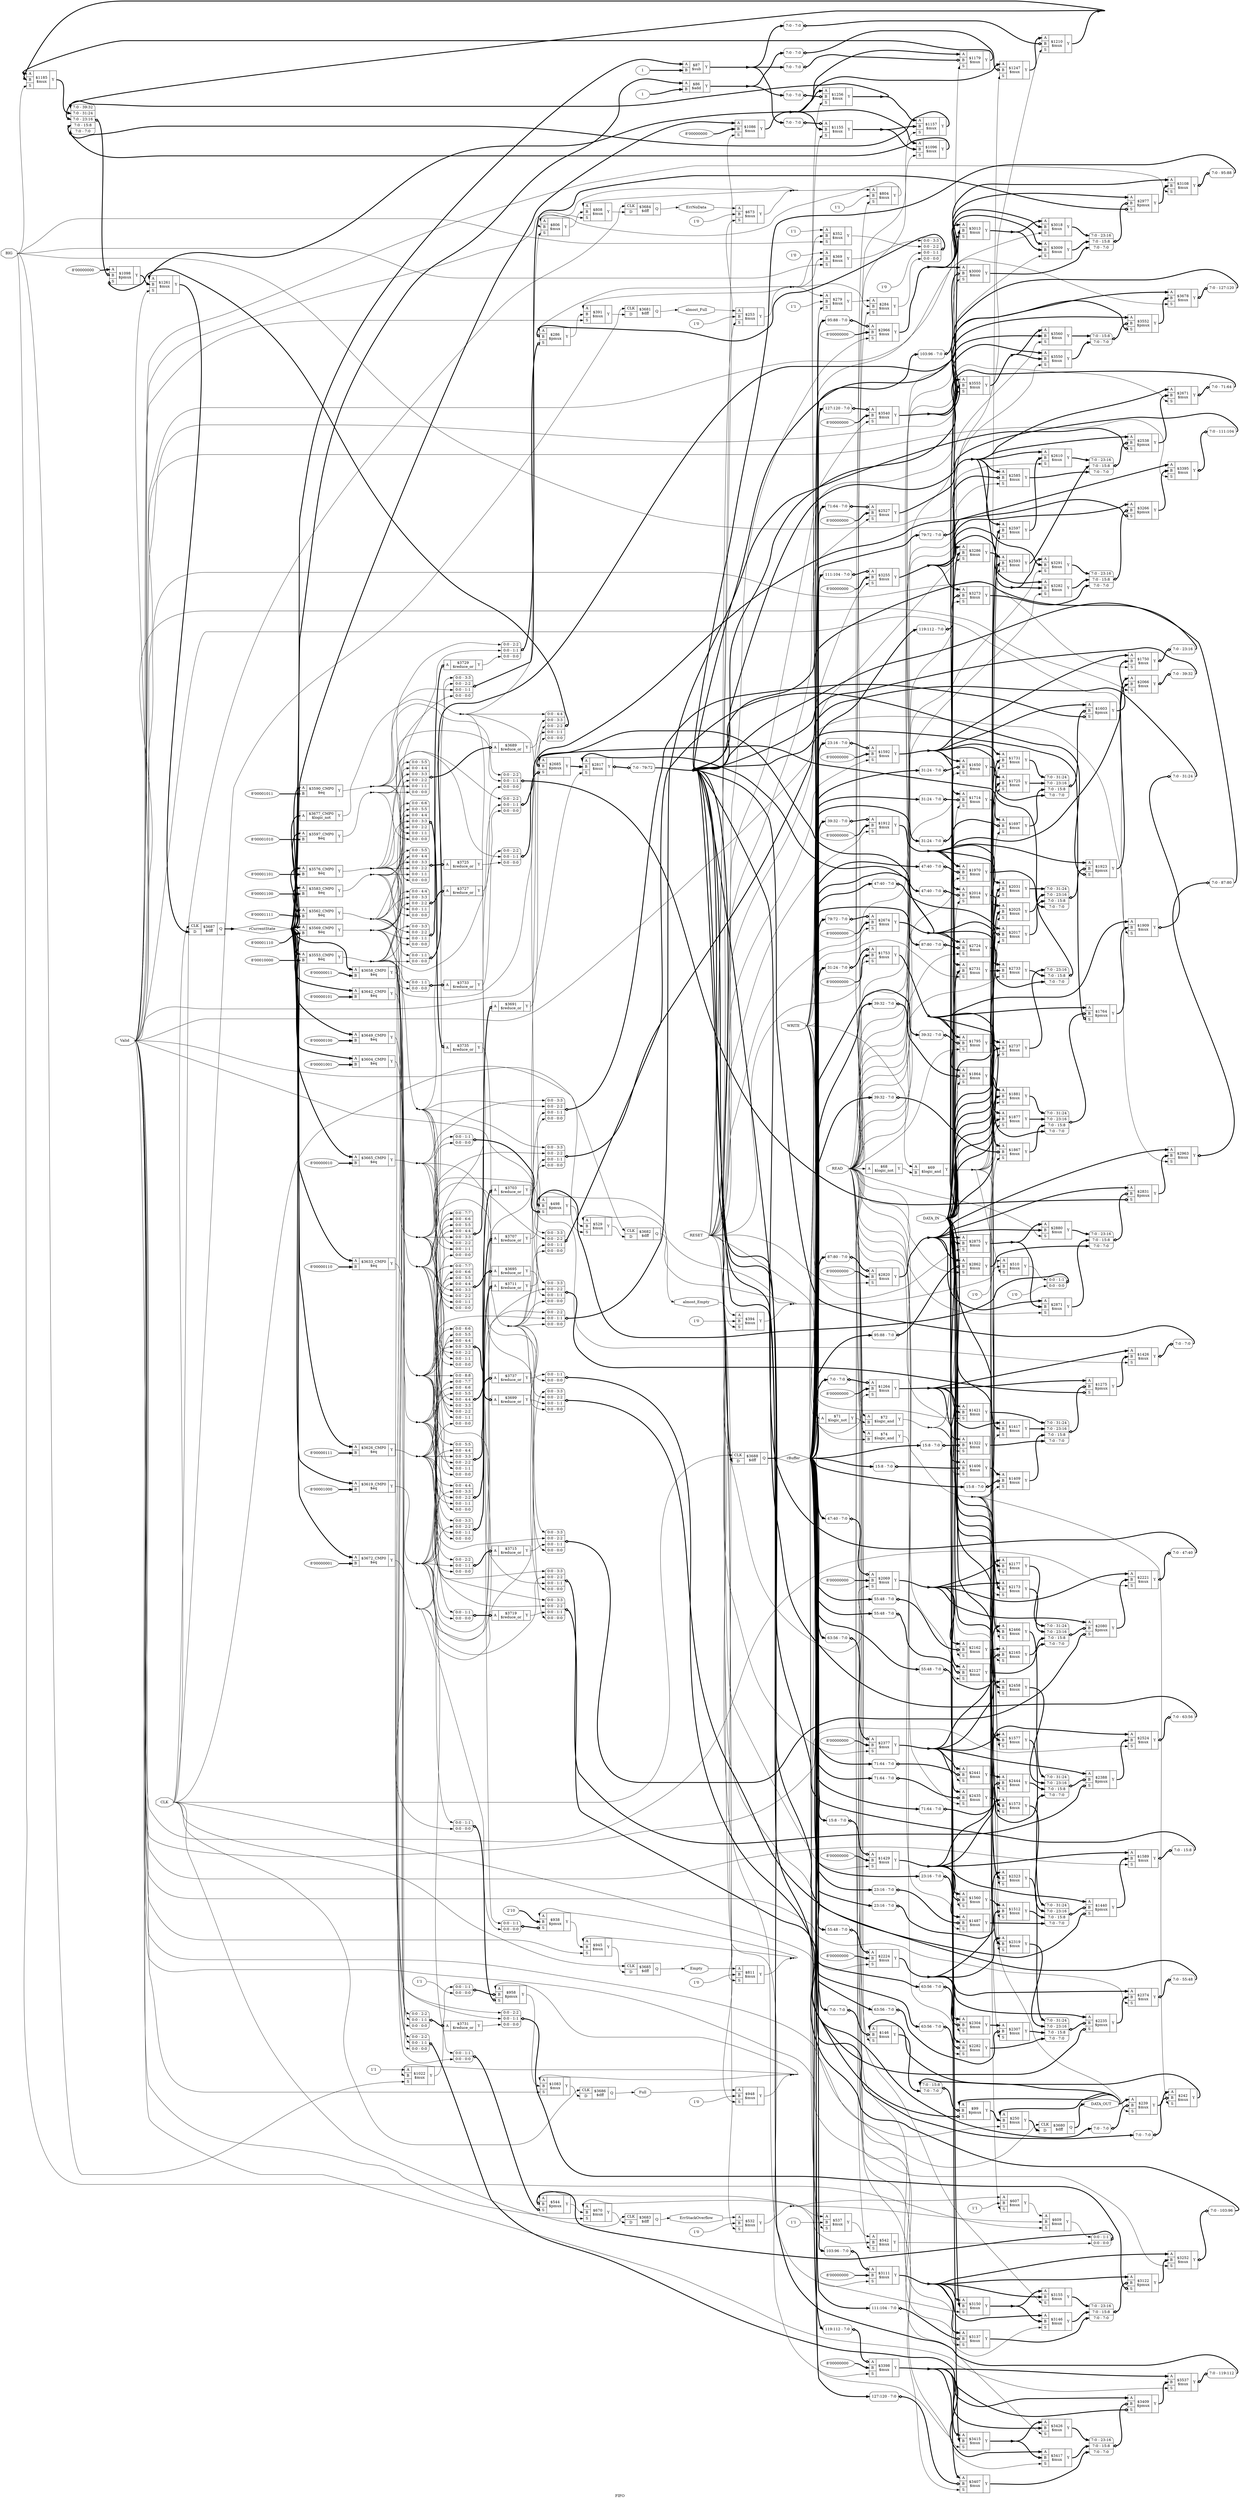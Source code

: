 digraph "FIFO" {
label="FIFO";
rankdir="LR";
remincross=true;
n191 [ shape=octagon, label="BIG", color="black", fontcolor="black" ];
n192 [ shape=octagon, label="CLK", color="black", fontcolor="black" ];
n193 [ shape=octagon, label="DATA_IN", color="black", fontcolor="black" ];
n194 [ shape=octagon, label="DATA_OUT", color="black", fontcolor="black" ];
n195 [ shape=octagon, label="Empty", color="black", fontcolor="black" ];
n196 [ shape=octagon, label="ErrNoData", color="black", fontcolor="black" ];
n197 [ shape=octagon, label="ErrStackOverflow", color="black", fontcolor="black" ];
n198 [ shape=octagon, label="Full", color="black", fontcolor="black" ];
n199 [ shape=octagon, label="READ", color="black", fontcolor="black" ];
n200 [ shape=octagon, label="RESET", color="black", fontcolor="black" ];
n201 [ shape=octagon, label="Valid", color="black", fontcolor="black" ];
n202 [ shape=octagon, label="WRITE", color="black", fontcolor="black" ];
n203 [ shape=octagon, label="almost_Empty", color="black", fontcolor="black" ];
n204 [ shape=octagon, label="almost_Full", color="black", fontcolor="black" ];
n205 [ shape=diamond, label="rBuffer", color="black", fontcolor="black" ];
n206 [ shape=diamond, label="rCurrentState", color="black", fontcolor="black" ];
v0 [ label="1" ];
c210 [ shape=record, label="{{<p207> A|<p208> B}|$86\n$add|{<p209> Y}}" ];
c211 [ shape=record, label="{{<p207> A}|$3689\n$reduce_or|{<p209> Y}}" ];
x1 [ shape=record, style=rounded, label="<s5> 0:0 - 5:5 |<s4> 0:0 - 4:4 |<s3> 0:0 - 3:3 |<s2> 0:0 - 2:2 |<s1> 0:0 - 1:1 |<s0> 0:0 - 0:0 " ];
x1:e -> c211:p207:w [arrowhead=odiamond, arrowtail=odiamond, dir=both, color="black", style="setlinewidth(3)", label=""];
c212 [ shape=record, label="{{<p207> A}|$3691\n$reduce_or|{<p209> Y}}" ];
x2 [ shape=record, style=rounded, label="<s7> 0:0 - 7:7 |<s6> 0:0 - 6:6 |<s5> 0:0 - 5:5 |<s4> 0:0 - 4:4 |<s3> 0:0 - 3:3 |<s2> 0:0 - 2:2 |<s1> 0:0 - 1:1 |<s0> 0:0 - 0:0 " ];
x2:e -> c212:p207:w [arrowhead=odiamond, arrowtail=odiamond, dir=both, color="black", style="setlinewidth(3)", label=""];
c213 [ shape=record, label="{{<p207> A}|$3695\n$reduce_or|{<p209> Y}}" ];
x3 [ shape=record, style=rounded, label="<s7> 0:0 - 7:7 |<s6> 0:0 - 6:6 |<s5> 0:0 - 5:5 |<s4> 0:0 - 4:4 |<s3> 0:0 - 3:3 |<s2> 0:0 - 2:2 |<s1> 0:0 - 1:1 |<s0> 0:0 - 0:0 " ];
x3:e -> c213:p207:w [arrowhead=odiamond, arrowtail=odiamond, dir=both, color="black", style="setlinewidth(3)", label=""];
c214 [ shape=record, label="{{<p207> A}|$3699\n$reduce_or|{<p209> Y}}" ];
x4 [ shape=record, style=rounded, label="<s6> 0:0 - 6:6 |<s5> 0:0 - 5:5 |<s4> 0:0 - 4:4 |<s3> 0:0 - 3:3 |<s2> 0:0 - 2:2 |<s1> 0:0 - 1:1 |<s0> 0:0 - 0:0 " ];
x4:e -> c214:p207:w [arrowhead=odiamond, arrowtail=odiamond, dir=both, color="black", style="setlinewidth(3)", label=""];
c215 [ shape=record, label="{{<p207> A}|$3703\n$reduce_or|{<p209> Y}}" ];
x5 [ shape=record, style=rounded, label="<s5> 0:0 - 5:5 |<s4> 0:0 - 4:4 |<s3> 0:0 - 3:3 |<s2> 0:0 - 2:2 |<s1> 0:0 - 1:1 |<s0> 0:0 - 0:0 " ];
x5:e -> c215:p207:w [arrowhead=odiamond, arrowtail=odiamond, dir=both, color="black", style="setlinewidth(3)", label=""];
c216 [ shape=record, label="{{<p207> A}|$3707\n$reduce_or|{<p209> Y}}" ];
x6 [ shape=record, style=rounded, label="<s4> 0:0 - 4:4 |<s3> 0:0 - 3:3 |<s2> 0:0 - 2:2 |<s1> 0:0 - 1:1 |<s0> 0:0 - 0:0 " ];
x6:e -> c216:p207:w [arrowhead=odiamond, arrowtail=odiamond, dir=both, color="black", style="setlinewidth(3)", label=""];
c217 [ shape=record, label="{{<p207> A}|$3711\n$reduce_or|{<p209> Y}}" ];
x7 [ shape=record, style=rounded, label="<s3> 0:0 - 3:3 |<s2> 0:0 - 2:2 |<s1> 0:0 - 1:1 |<s0> 0:0 - 0:0 " ];
x7:e -> c217:p207:w [arrowhead=odiamond, arrowtail=odiamond, dir=both, color="black", style="setlinewidth(3)", label=""];
c218 [ shape=record, label="{{<p207> A}|$3715\n$reduce_or|{<p209> Y}}" ];
x8 [ shape=record, style=rounded, label="<s2> 0:0 - 2:2 |<s1> 0:0 - 1:1 |<s0> 0:0 - 0:0 " ];
x8:e -> c218:p207:w [arrowhead=odiamond, arrowtail=odiamond, dir=both, color="black", style="setlinewidth(3)", label=""];
c219 [ shape=record, label="{{<p207> A}|$3719\n$reduce_or|{<p209> Y}}" ];
x9 [ shape=record, style=rounded, label="<s1> 0:0 - 1:1 |<s0> 0:0 - 0:0 " ];
x9:e -> c219:p207:w [arrowhead=odiamond, arrowtail=odiamond, dir=both, color="black", style="setlinewidth(3)", label=""];
c220 [ shape=record, label="{{<p207> A}|$3725\n$reduce_or|{<p209> Y}}" ];
x10 [ shape=record, style=rounded, label="<s5> 0:0 - 5:5 |<s4> 0:0 - 4:4 |<s3> 0:0 - 3:3 |<s2> 0:0 - 2:2 |<s1> 0:0 - 1:1 |<s0> 0:0 - 0:0 " ];
x10:e -> c220:p207:w [arrowhead=odiamond, arrowtail=odiamond, dir=both, color="black", style="setlinewidth(3)", label=""];
c221 [ shape=record, label="{{<p207> A}|$3727\n$reduce_or|{<p209> Y}}" ];
x11 [ shape=record, style=rounded, label="<s4> 0:0 - 4:4 |<s3> 0:0 - 3:3 |<s2> 0:0 - 2:2 |<s1> 0:0 - 1:1 |<s0> 0:0 - 0:0 " ];
x11:e -> c221:p207:w [arrowhead=odiamond, arrowtail=odiamond, dir=both, color="black", style="setlinewidth(3)", label=""];
c222 [ shape=record, label="{{<p207> A}|$3729\n$reduce_or|{<p209> Y}}" ];
x12 [ shape=record, style=rounded, label="<s3> 0:0 - 3:3 |<s2> 0:0 - 2:2 |<s1> 0:0 - 1:1 |<s0> 0:0 - 0:0 " ];
x12:e -> c222:p207:w [arrowhead=odiamond, arrowtail=odiamond, dir=both, color="black", style="setlinewidth(3)", label=""];
c223 [ shape=record, label="{{<p207> A}|$3731\n$reduce_or|{<p209> Y}}" ];
x13 [ shape=record, style=rounded, label="<s2> 0:0 - 2:2 |<s1> 0:0 - 1:1 |<s0> 0:0 - 0:0 " ];
x13:e -> c223:p207:w [arrowhead=odiamond, arrowtail=odiamond, dir=both, color="black", style="setlinewidth(3)", label=""];
c224 [ shape=record, label="{{<p207> A}|$3733\n$reduce_or|{<p209> Y}}" ];
x14 [ shape=record, style=rounded, label="<s1> 0:0 - 1:1 |<s0> 0:0 - 0:0 " ];
x14:e -> c224:p207:w [arrowhead=odiamond, arrowtail=odiamond, dir=both, color="black", style="setlinewidth(3)", label=""];
c225 [ shape=record, label="{{<p207> A}|$3735\n$reduce_or|{<p209> Y}}" ];
x15 [ shape=record, style=rounded, label="<s6> 0:0 - 6:6 |<s5> 0:0 - 5:5 |<s4> 0:0 - 4:4 |<s3> 0:0 - 3:3 |<s2> 0:0 - 2:2 |<s1> 0:0 - 1:1 |<s0> 0:0 - 0:0 " ];
x15:e -> c225:p207:w [arrowhead=odiamond, arrowtail=odiamond, dir=both, color="black", style="setlinewidth(3)", label=""];
c226 [ shape=record, label="{{<p207> A}|$3737\n$reduce_or|{<p209> Y}}" ];
x16 [ shape=record, style=rounded, label="<s8> 0:0 - 8:8 |<s7> 0:0 - 7:7 |<s6> 0:0 - 6:6 |<s5> 0:0 - 5:5 |<s4> 0:0 - 4:4 |<s3> 0:0 - 3:3 |<s2> 0:0 - 2:2 |<s1> 0:0 - 1:1 |<s0> 0:0 - 0:0 " ];
x16:e -> c226:p207:w [arrowhead=odiamond, arrowtail=odiamond, dir=both, color="black", style="setlinewidth(3)", label=""];
c227 [ shape=record, label="{{<p207> A|<p208> B}|$69\n$logic_and|{<p209> Y}}" ];
c228 [ shape=record, label="{{<p207> A|<p208> B}|$72\n$logic_and|{<p209> Y}}" ];
c229 [ shape=record, label="{{<p207> A|<p208> B}|$74\n$logic_and|{<p209> Y}}" ];
c230 [ shape=record, label="{{<p207> A}|$68\n$logic_not|{<p209> Y}}" ];
c231 [ shape=record, label="{{<p207> A}|$71\n$logic_not|{<p209> Y}}" ];
c234 [ shape=record, label="{{<p192> CLK|<p232> D}|$3680\n$dff|{<p233> Q}}" ];
c235 [ shape=record, label="{{<p192> CLK|<p232> D}|$3681\n$dff|{<p233> Q}}" ];
c236 [ shape=record, label="{{<p192> CLK|<p232> D}|$3682\n$dff|{<p233> Q}}" ];
c237 [ shape=record, label="{{<p192> CLK|<p232> D}|$3683\n$dff|{<p233> Q}}" ];
c238 [ shape=record, label="{{<p192> CLK|<p232> D}|$3684\n$dff|{<p233> Q}}" ];
c239 [ shape=record, label="{{<p192> CLK|<p232> D}|$3685\n$dff|{<p233> Q}}" ];
c240 [ shape=record, label="{{<p192> CLK|<p232> D}|$3686\n$dff|{<p233> Q}}" ];
c241 [ shape=record, label="{{<p192> CLK|<p232> D}|$3687\n$dff|{<p233> Q}}" ];
c242 [ shape=record, label="{{<p192> CLK|<p232> D}|$3688\n$dff|{<p233> Q}}" ];
v17 [ label="1'1" ];
c244 [ shape=record, label="{{<p207> A|<p208> B|<p243> S}|$1022\n$mux|{<p209> Y}}" ];
c245 [ shape=record, label="{{<p207> A|<p208> B|<p243> S}|$1083\n$mux|{<p209> Y}}" ];
v18 [ label="8'00000000" ];
c246 [ shape=record, label="{{<p207> A|<p208> B|<p243> S}|$1086\n$mux|{<p209> Y}}" ];
c247 [ shape=record, label="{{<p207> A|<p208> B|<p243> S}|$1096\n$mux|{<p209> Y}}" ];
v19 [ label="8'00000000" ];
c248 [ shape=record, label="{{<p207> A|<p208> B|<p243> S}|$1098\n$pmux|{<p209> Y}}" ];
x20 [ shape=record, style=rounded, label="<s4> 7:0 - 39:32 |<s3> 7:0 - 31:24 |<s2> 7:0 - 23:16 |<s1> 7:0 - 15:8 |<s0> 7:0 - 7:0 " ];
x20:e -> c248:p208:w [arrowhead=odiamond, arrowtail=odiamond, dir=both, color="black", style="setlinewidth(3)", label=""];
x21 [ shape=record, style=rounded, label="<s4> 0:0 - 4:4 |<s3> 0:0 - 3:3 |<s2> 0:0 - 2:2 |<s1> 0:0 - 1:1 |<s0> 0:0 - 0:0 " ];
x21:e -> c248:p243:w [arrowhead=odiamond, arrowtail=odiamond, dir=both, color="black", style="setlinewidth(3)", label=""];
c249 [ shape=record, label="{{<p207> A|<p208> B|<p243> S}|$1155\n$mux|{<p209> Y}}" ];
x22 [ shape=record, style=rounded, label="<s0> 7:0 - 7:0 " ];
x22:e -> c249:p207:w [arrowhead=odiamond, arrowtail=odiamond, dir=both, color="black", style="setlinewidth(3)", label=""];
c250 [ shape=record, label="{{<p207> A|<p208> B|<p243> S}|$1157\n$mux|{<p209> Y}}" ];
c251 [ shape=record, label="{{<p207> A|<p208> B|<p243> S}|$1179\n$mux|{<p209> Y}}" ];
x23 [ shape=record, style=rounded, label="<s0> 7:0 - 7:0 " ];
x23:e -> c251:p208:w [arrowhead=odiamond, arrowtail=odiamond, dir=both, color="black", style="setlinewidth(3)", label=""];
c252 [ shape=record, label="{{<p207> A|<p208> B|<p243> S}|$1185\n$mux|{<p209> Y}}" ];
c253 [ shape=record, label="{{<p207> A|<p208> B|<p243> S}|$1210\n$mux|{<p209> Y}}" ];
x24 [ shape=record, style=rounded, label="<s0> 7:0 - 7:0 " ];
x24:e -> c253:p208:w [arrowhead=odiamond, arrowtail=odiamond, dir=both, color="black", style="setlinewidth(3)", label=""];
c254 [ shape=record, label="{{<p207> A|<p208> B|<p243> S}|$1247\n$mux|{<p209> Y}}" ];
x25 [ shape=record, style=rounded, label="<s0> 7:0 - 7:0 " ];
x25:e -> c254:p208:w [arrowhead=odiamond, arrowtail=odiamond, dir=both, color="black", style="setlinewidth(3)", label=""];
c255 [ shape=record, label="{{<p207> A|<p208> B|<p243> S}|$1256\n$mux|{<p209> Y}}" ];
x26 [ shape=record, style=rounded, label="<s0> 7:0 - 7:0 " ];
x26:e -> c255:p208:w [arrowhead=odiamond, arrowtail=odiamond, dir=both, color="black", style="setlinewidth(3)", label=""];
c256 [ shape=record, label="{{<p207> A|<p208> B|<p243> S}|$1261\n$mux|{<p209> Y}}" ];
v28 [ label="8'00000000" ];
c257 [ shape=record, label="{{<p207> A|<p208> B|<p243> S}|$1264\n$mux|{<p209> Y}}" ];
x27 [ shape=record, style=rounded, label="<s0> 7:0 - 7:0 " ];
x27:e -> c257:p207:w [arrowhead=odiamond, arrowtail=odiamond, dir=both, color="black", style="setlinewidth(3)", label=""];
c258 [ shape=record, label="{{<p207> A|<p208> B|<p243> S}|$1275\n$pmux|{<p209> Y}}" ];
x29 [ shape=record, style=rounded, label="<s3> 7:0 - 31:24 |<s2> 7:0 - 23:16 |<s1> 7:0 - 15:8 |<s0> 7:0 - 7:0 " ];
x29:e -> c258:p208:w [arrowhead=odiamond, arrowtail=odiamond, dir=both, color="black", style="setlinewidth(3)", label=""];
x30 [ shape=record, style=rounded, label="<s3> 0:0 - 3:3 |<s2> 0:0 - 2:2 |<s1> 0:0 - 1:1 |<s0> 0:0 - 0:0 " ];
x30:e -> c258:p243:w [arrowhead=odiamond, arrowtail=odiamond, dir=both, color="black", style="setlinewidth(3)", label=""];
c259 [ shape=record, label="{{<p207> A|<p208> B|<p243> S}|$1322\n$mux|{<p209> Y}}" ];
x31 [ shape=record, style=rounded, label="<s0> 15:8 - 7:0 " ];
x31:e -> c259:p208:w [arrowhead=odiamond, arrowtail=odiamond, dir=both, color="black", style="setlinewidth(3)", label=""];
c260 [ shape=record, label="{{<p207> A|<p208> B|<p243> S}|$1406\n$mux|{<p209> Y}}" ];
x32 [ shape=record, style=rounded, label="<s0> 15:8 - 7:0 " ];
x32:e -> c260:p208:w [arrowhead=odiamond, arrowtail=odiamond, dir=both, color="black", style="setlinewidth(3)", label=""];
c261 [ shape=record, label="{{<p207> A|<p208> B|<p243> S}|$1409\n$mux|{<p209> Y}}" ];
x33 [ shape=record, style=rounded, label="<s0> 15:8 - 7:0 " ];
x33:e -> c261:p208:w [arrowhead=odiamond, arrowtail=odiamond, dir=both, color="black", style="setlinewidth(3)", label=""];
c262 [ shape=record, label="{{<p207> A|<p208> B|<p243> S}|$1417\n$mux|{<p209> Y}}" ];
c263 [ shape=record, label="{{<p207> A|<p208> B|<p243> S}|$1421\n$mux|{<p209> Y}}" ];
c264 [ shape=record, label="{{<p207> A|<p208> B|<p243> S}|$1426\n$mux|{<p209> Y}}" ];
x34 [ shape=record, style=rounded, label="<s0> 7:0 - 7:0 " ];
c264:p209:e -> x34:w [arrowhead=odiamond, arrowtail=odiamond, dir=both, color="black", style="setlinewidth(3)", label=""];
v36 [ label="8'00000000" ];
c265 [ shape=record, label="{{<p207> A|<p208> B|<p243> S}|$1429\n$mux|{<p209> Y}}" ];
x35 [ shape=record, style=rounded, label="<s0> 15:8 - 7:0 " ];
x35:e -> c265:p207:w [arrowhead=odiamond, arrowtail=odiamond, dir=both, color="black", style="setlinewidth(3)", label=""];
c266 [ shape=record, label="{{<p207> A|<p208> B|<p243> S}|$1440\n$pmux|{<p209> Y}}" ];
x37 [ shape=record, style=rounded, label="<s3> 7:0 - 31:24 |<s2> 7:0 - 23:16 |<s1> 7:0 - 15:8 |<s0> 7:0 - 7:0 " ];
x37:e -> c266:p208:w [arrowhead=odiamond, arrowtail=odiamond, dir=both, color="black", style="setlinewidth(3)", label=""];
x38 [ shape=record, style=rounded, label="<s3> 0:0 - 3:3 |<s2> 0:0 - 2:2 |<s1> 0:0 - 1:1 |<s0> 0:0 - 0:0 " ];
x38:e -> c266:p243:w [arrowhead=odiamond, arrowtail=odiamond, dir=both, color="black", style="setlinewidth(3)", label=""];
c267 [ shape=record, label="{{<p207> A|<p208> B|<p243> S}|$146\n$mux|{<p209> Y}}" ];
x39 [ shape=record, style=rounded, label="<s0> 7:0 - 7:0 " ];
x39:e -> c267:p208:w [arrowhead=odiamond, arrowtail=odiamond, dir=both, color="black", style="setlinewidth(3)", label=""];
c268 [ shape=record, label="{{<p207> A|<p208> B|<p243> S}|$1487\n$mux|{<p209> Y}}" ];
x40 [ shape=record, style=rounded, label="<s0> 23:16 - 7:0 " ];
x40:e -> c268:p208:w [arrowhead=odiamond, arrowtail=odiamond, dir=both, color="black", style="setlinewidth(3)", label=""];
c269 [ shape=record, label="{{<p207> A|<p208> B|<p243> S}|$1512\n$mux|{<p209> Y}}" ];
x41 [ shape=record, style=rounded, label="<s0> 23:16 - 7:0 " ];
x41:e -> c269:p208:w [arrowhead=odiamond, arrowtail=odiamond, dir=both, color="black", style="setlinewidth(3)", label=""];
c270 [ shape=record, label="{{<p207> A|<p208> B|<p243> S}|$1560\n$mux|{<p209> Y}}" ];
x42 [ shape=record, style=rounded, label="<s0> 23:16 - 7:0 " ];
x42:e -> c270:p208:w [arrowhead=odiamond, arrowtail=odiamond, dir=both, color="black", style="setlinewidth(3)", label=""];
c271 [ shape=record, label="{{<p207> A|<p208> B|<p243> S}|$1573\n$mux|{<p209> Y}}" ];
c272 [ shape=record, label="{{<p207> A|<p208> B|<p243> S}|$1577\n$mux|{<p209> Y}}" ];
c273 [ shape=record, label="{{<p207> A|<p208> B|<p243> S}|$1589\n$mux|{<p209> Y}}" ];
x43 [ shape=record, style=rounded, label="<s0> 7:0 - 15:8 " ];
c273:p209:e -> x43:w [arrowhead=odiamond, arrowtail=odiamond, dir=both, color="black", style="setlinewidth(3)", label=""];
v45 [ label="8'00000000" ];
c274 [ shape=record, label="{{<p207> A|<p208> B|<p243> S}|$1592\n$mux|{<p209> Y}}" ];
x44 [ shape=record, style=rounded, label="<s0> 23:16 - 7:0 " ];
x44:e -> c274:p207:w [arrowhead=odiamond, arrowtail=odiamond, dir=both, color="black", style="setlinewidth(3)", label=""];
c275 [ shape=record, label="{{<p207> A|<p208> B|<p243> S}|$1603\n$pmux|{<p209> Y}}" ];
x46 [ shape=record, style=rounded, label="<s3> 7:0 - 31:24 |<s2> 7:0 - 23:16 |<s1> 7:0 - 15:8 |<s0> 7:0 - 7:0 " ];
x46:e -> c275:p208:w [arrowhead=odiamond, arrowtail=odiamond, dir=both, color="black", style="setlinewidth(3)", label=""];
x47 [ shape=record, style=rounded, label="<s3> 0:0 - 3:3 |<s2> 0:0 - 2:2 |<s1> 0:0 - 1:1 |<s0> 0:0 - 0:0 " ];
x47:e -> c275:p243:w [arrowhead=odiamond, arrowtail=odiamond, dir=both, color="black", style="setlinewidth(3)", label=""];
c276 [ shape=record, label="{{<p207> A|<p208> B|<p243> S}|$1650\n$mux|{<p209> Y}}" ];
x48 [ shape=record, style=rounded, label="<s0> 31:24 - 7:0 " ];
x48:e -> c276:p208:w [arrowhead=odiamond, arrowtail=odiamond, dir=both, color="black", style="setlinewidth(3)", label=""];
c277 [ shape=record, label="{{<p207> A|<p208> B|<p243> S}|$1697\n$mux|{<p209> Y}}" ];
x49 [ shape=record, style=rounded, label="<s0> 31:24 - 7:0 " ];
x49:e -> c277:p208:w [arrowhead=odiamond, arrowtail=odiamond, dir=both, color="black", style="setlinewidth(3)", label=""];
c278 [ shape=record, label="{{<p207> A|<p208> B|<p243> S}|$1714\n$mux|{<p209> Y}}" ];
x50 [ shape=record, style=rounded, label="<s0> 31:24 - 7:0 " ];
x50:e -> c278:p208:w [arrowhead=odiamond, arrowtail=odiamond, dir=both, color="black", style="setlinewidth(3)", label=""];
c279 [ shape=record, label="{{<p207> A|<p208> B|<p243> S}|$1725\n$mux|{<p209> Y}}" ];
c280 [ shape=record, label="{{<p207> A|<p208> B|<p243> S}|$1731\n$mux|{<p209> Y}}" ];
c281 [ shape=record, label="{{<p207> A|<p208> B|<p243> S}|$1750\n$mux|{<p209> Y}}" ];
x51 [ shape=record, style=rounded, label="<s0> 7:0 - 23:16 " ];
c281:p209:e -> x51:w [arrowhead=odiamond, arrowtail=odiamond, dir=both, color="black", style="setlinewidth(3)", label=""];
v53 [ label="8'00000000" ];
c282 [ shape=record, label="{{<p207> A|<p208> B|<p243> S}|$1753\n$mux|{<p209> Y}}" ];
x52 [ shape=record, style=rounded, label="<s0> 31:24 - 7:0 " ];
x52:e -> c282:p207:w [arrowhead=odiamond, arrowtail=odiamond, dir=both, color="black", style="setlinewidth(3)", label=""];
c283 [ shape=record, label="{{<p207> A|<p208> B|<p243> S}|$1764\n$pmux|{<p209> Y}}" ];
x54 [ shape=record, style=rounded, label="<s3> 7:0 - 31:24 |<s2> 7:0 - 23:16 |<s1> 7:0 - 15:8 |<s0> 7:0 - 7:0 " ];
x54:e -> c283:p208:w [arrowhead=odiamond, arrowtail=odiamond, dir=both, color="black", style="setlinewidth(3)", label=""];
x55 [ shape=record, style=rounded, label="<s3> 0:0 - 3:3 |<s2> 0:0 - 2:2 |<s1> 0:0 - 1:1 |<s0> 0:0 - 0:0 " ];
x55:e -> c283:p243:w [arrowhead=odiamond, arrowtail=odiamond, dir=both, color="black", style="setlinewidth(3)", label=""];
c284 [ shape=record, label="{{<p207> A|<p208> B|<p243> S}|$1795\n$mux|{<p209> Y}}" ];
x56 [ shape=record, style=rounded, label="<s0> 39:32 - 7:0 " ];
x56:e -> c284:p208:w [arrowhead=odiamond, arrowtail=odiamond, dir=both, color="black", style="setlinewidth(3)", label=""];
c285 [ shape=record, label="{{<p207> A|<p208> B|<p243> S}|$1864\n$mux|{<p209> Y}}" ];
x57 [ shape=record, style=rounded, label="<s0> 39:32 - 7:0 " ];
x57:e -> c285:p208:w [arrowhead=odiamond, arrowtail=odiamond, dir=both, color="black", style="setlinewidth(3)", label=""];
c286 [ shape=record, label="{{<p207> A|<p208> B|<p243> S}|$1867\n$mux|{<p209> Y}}" ];
x58 [ shape=record, style=rounded, label="<s0> 39:32 - 7:0 " ];
x58:e -> c286:p208:w [arrowhead=odiamond, arrowtail=odiamond, dir=both, color="black", style="setlinewidth(3)", label=""];
c287 [ shape=record, label="{{<p207> A|<p208> B|<p243> S}|$1877\n$mux|{<p209> Y}}" ];
c288 [ shape=record, label="{{<p207> A|<p208> B|<p243> S}|$1881\n$mux|{<p209> Y}}" ];
c289 [ shape=record, label="{{<p207> A|<p208> B|<p243> S}|$1909\n$mux|{<p209> Y}}" ];
x59 [ shape=record, style=rounded, label="<s0> 7:0 - 31:24 " ];
c289:p209:e -> x59:w [arrowhead=odiamond, arrowtail=odiamond, dir=both, color="black", style="setlinewidth(3)", label=""];
v61 [ label="8'00000000" ];
c290 [ shape=record, label="{{<p207> A|<p208> B|<p243> S}|$1912\n$mux|{<p209> Y}}" ];
x60 [ shape=record, style=rounded, label="<s0> 39:32 - 7:0 " ];
x60:e -> c290:p207:w [arrowhead=odiamond, arrowtail=odiamond, dir=both, color="black", style="setlinewidth(3)", label=""];
c291 [ shape=record, label="{{<p207> A|<p208> B|<p243> S}|$1923\n$pmux|{<p209> Y}}" ];
x62 [ shape=record, style=rounded, label="<s3> 7:0 - 31:24 |<s2> 7:0 - 23:16 |<s1> 7:0 - 15:8 |<s0> 7:0 - 7:0 " ];
x62:e -> c291:p208:w [arrowhead=odiamond, arrowtail=odiamond, dir=both, color="black", style="setlinewidth(3)", label=""];
x63 [ shape=record, style=rounded, label="<s3> 0:0 - 3:3 |<s2> 0:0 - 2:2 |<s1> 0:0 - 1:1 |<s0> 0:0 - 0:0 " ];
x63:e -> c291:p243:w [arrowhead=odiamond, arrowtail=odiamond, dir=both, color="black", style="setlinewidth(3)", label=""];
c292 [ shape=record, label="{{<p207> A|<p208> B|<p243> S}|$1970\n$mux|{<p209> Y}}" ];
x64 [ shape=record, style=rounded, label="<s0> 47:40 - 7:0 " ];
x64:e -> c292:p208:w [arrowhead=odiamond, arrowtail=odiamond, dir=both, color="black", style="setlinewidth(3)", label=""];
c293 [ shape=record, label="{{<p207> A|<p208> B|<p243> S}|$2014\n$mux|{<p209> Y}}" ];
x65 [ shape=record, style=rounded, label="<s0> 47:40 - 7:0 " ];
x65:e -> c293:p208:w [arrowhead=odiamond, arrowtail=odiamond, dir=both, color="black", style="setlinewidth(3)", label=""];
c294 [ shape=record, label="{{<p207> A|<p208> B|<p243> S}|$2017\n$mux|{<p209> Y}}" ];
x66 [ shape=record, style=rounded, label="<s0> 47:40 - 7:0 " ];
x66:e -> c294:p208:w [arrowhead=odiamond, arrowtail=odiamond, dir=both, color="black", style="setlinewidth(3)", label=""];
c295 [ shape=record, label="{{<p207> A|<p208> B|<p243> S}|$2025\n$mux|{<p209> Y}}" ];
c296 [ shape=record, label="{{<p207> A|<p208> B|<p243> S}|$2031\n$mux|{<p209> Y}}" ];
c297 [ shape=record, label="{{<p207> A|<p208> B|<p243> S}|$2066\n$mux|{<p209> Y}}" ];
x67 [ shape=record, style=rounded, label="<s0> 7:0 - 39:32 " ];
c297:p209:e -> x67:w [arrowhead=odiamond, arrowtail=odiamond, dir=both, color="black", style="setlinewidth(3)", label=""];
v69 [ label="8'00000000" ];
c298 [ shape=record, label="{{<p207> A|<p208> B|<p243> S}|$2069\n$mux|{<p209> Y}}" ];
x68 [ shape=record, style=rounded, label="<s0> 47:40 - 7:0 " ];
x68:e -> c298:p207:w [arrowhead=odiamond, arrowtail=odiamond, dir=both, color="black", style="setlinewidth(3)", label=""];
c299 [ shape=record, label="{{<p207> A|<p208> B|<p243> S}|$2080\n$pmux|{<p209> Y}}" ];
x70 [ shape=record, style=rounded, label="<s3> 7:0 - 31:24 |<s2> 7:0 - 23:16 |<s1> 7:0 - 15:8 |<s0> 7:0 - 7:0 " ];
x70:e -> c299:p208:w [arrowhead=odiamond, arrowtail=odiamond, dir=both, color="black", style="setlinewidth(3)", label=""];
x71 [ shape=record, style=rounded, label="<s3> 0:0 - 3:3 |<s2> 0:0 - 2:2 |<s1> 0:0 - 1:1 |<s0> 0:0 - 0:0 " ];
x71:e -> c299:p243:w [arrowhead=odiamond, arrowtail=odiamond, dir=both, color="black", style="setlinewidth(3)", label=""];
c300 [ shape=record, label="{{<p207> A|<p208> B|<p243> S}|$2127\n$mux|{<p209> Y}}" ];
x72 [ shape=record, style=rounded, label="<s0> 55:48 - 7:0 " ];
x72:e -> c300:p208:w [arrowhead=odiamond, arrowtail=odiamond, dir=both, color="black", style="setlinewidth(3)", label=""];
c301 [ shape=record, label="{{<p207> A|<p208> B|<p243> S}|$2162\n$mux|{<p209> Y}}" ];
x73 [ shape=record, style=rounded, label="<s0> 55:48 - 7:0 " ];
x73:e -> c301:p208:w [arrowhead=odiamond, arrowtail=odiamond, dir=both, color="black", style="setlinewidth(3)", label=""];
c302 [ shape=record, label="{{<p207> A|<p208> B|<p243> S}|$2165\n$mux|{<p209> Y}}" ];
x74 [ shape=record, style=rounded, label="<s0> 55:48 - 7:0 " ];
x74:e -> c302:p208:w [arrowhead=odiamond, arrowtail=odiamond, dir=both, color="black", style="setlinewidth(3)", label=""];
c303 [ shape=record, label="{{<p207> A|<p208> B|<p243> S}|$2173\n$mux|{<p209> Y}}" ];
c304 [ shape=record, label="{{<p207> A|<p208> B|<p243> S}|$2177\n$mux|{<p209> Y}}" ];
c305 [ shape=record, label="{{<p207> A|<p208> B|<p243> S}|$2221\n$mux|{<p209> Y}}" ];
x75 [ shape=record, style=rounded, label="<s0> 7:0 - 47:40 " ];
c305:p209:e -> x75:w [arrowhead=odiamond, arrowtail=odiamond, dir=both, color="black", style="setlinewidth(3)", label=""];
v77 [ label="8'00000000" ];
c306 [ shape=record, label="{{<p207> A|<p208> B|<p243> S}|$2224\n$mux|{<p209> Y}}" ];
x76 [ shape=record, style=rounded, label="<s0> 55:48 - 7:0 " ];
x76:e -> c306:p207:w [arrowhead=odiamond, arrowtail=odiamond, dir=both, color="black", style="setlinewidth(3)", label=""];
c307 [ shape=record, label="{{<p207> A|<p208> B|<p243> S}|$2235\n$pmux|{<p209> Y}}" ];
x78 [ shape=record, style=rounded, label="<s3> 7:0 - 31:24 |<s2> 7:0 - 23:16 |<s1> 7:0 - 15:8 |<s0> 7:0 - 7:0 " ];
x78:e -> c307:p208:w [arrowhead=odiamond, arrowtail=odiamond, dir=both, color="black", style="setlinewidth(3)", label=""];
x79 [ shape=record, style=rounded, label="<s3> 0:0 - 3:3 |<s2> 0:0 - 2:2 |<s1> 0:0 - 1:1 |<s0> 0:0 - 0:0 " ];
x79:e -> c307:p243:w [arrowhead=odiamond, arrowtail=odiamond, dir=both, color="black", style="setlinewidth(3)", label=""];
c308 [ shape=record, label="{{<p207> A|<p208> B|<p243> S}|$2282\n$mux|{<p209> Y}}" ];
x80 [ shape=record, style=rounded, label="<s0> 63:56 - 7:0 " ];
x80:e -> c308:p208:w [arrowhead=odiamond, arrowtail=odiamond, dir=both, color="black", style="setlinewidth(3)", label=""];
c309 [ shape=record, label="{{<p207> A|<p208> B|<p243> S}|$2304\n$mux|{<p209> Y}}" ];
x81 [ shape=record, style=rounded, label="<s0> 63:56 - 7:0 " ];
x81:e -> c309:p208:w [arrowhead=odiamond, arrowtail=odiamond, dir=both, color="black", style="setlinewidth(3)", label=""];
c310 [ shape=record, label="{{<p207> A|<p208> B|<p243> S}|$2307\n$mux|{<p209> Y}}" ];
x82 [ shape=record, style=rounded, label="<s0> 63:56 - 7:0 " ];
x82:e -> c310:p208:w [arrowhead=odiamond, arrowtail=odiamond, dir=both, color="black", style="setlinewidth(3)", label=""];
c311 [ shape=record, label="{{<p207> A|<p208> B|<p243> S}|$2319\n$mux|{<p209> Y}}" ];
c312 [ shape=record, label="{{<p207> A|<p208> B|<p243> S}|$2323\n$mux|{<p209> Y}}" ];
c313 [ shape=record, label="{{<p207> A|<p208> B|<p243> S}|$2374\n$mux|{<p209> Y}}" ];
x83 [ shape=record, style=rounded, label="<s0> 7:0 - 55:48 " ];
c313:p209:e -> x83:w [arrowhead=odiamond, arrowtail=odiamond, dir=both, color="black", style="setlinewidth(3)", label=""];
v85 [ label="8'00000000" ];
c314 [ shape=record, label="{{<p207> A|<p208> B|<p243> S}|$2377\n$mux|{<p209> Y}}" ];
x84 [ shape=record, style=rounded, label="<s0> 63:56 - 7:0 " ];
x84:e -> c314:p207:w [arrowhead=odiamond, arrowtail=odiamond, dir=both, color="black", style="setlinewidth(3)", label=""];
c315 [ shape=record, label="{{<p207> A|<p208> B|<p243> S}|$2388\n$pmux|{<p209> Y}}" ];
x86 [ shape=record, style=rounded, label="<s3> 7:0 - 31:24 |<s2> 7:0 - 23:16 |<s1> 7:0 - 15:8 |<s0> 7:0 - 7:0 " ];
x86:e -> c315:p208:w [arrowhead=odiamond, arrowtail=odiamond, dir=both, color="black", style="setlinewidth(3)", label=""];
x87 [ shape=record, style=rounded, label="<s3> 0:0 - 3:3 |<s2> 0:0 - 2:2 |<s1> 0:0 - 1:1 |<s0> 0:0 - 0:0 " ];
x87:e -> c315:p243:w [arrowhead=odiamond, arrowtail=odiamond, dir=both, color="black", style="setlinewidth(3)", label=""];
c316 [ shape=record, label="{{<p207> A|<p208> B|<p243> S}|$239\n$mux|{<p209> Y}}" ];
x88 [ shape=record, style=rounded, label="<s0> 7:0 - 7:0 " ];
x88:e -> c316:p208:w [arrowhead=odiamond, arrowtail=odiamond, dir=both, color="black", style="setlinewidth(3)", label=""];
c317 [ shape=record, label="{{<p207> A|<p208> B|<p243> S}|$242\n$mux|{<p209> Y}}" ];
x89 [ shape=record, style=rounded, label="<s0> 7:0 - 7:0 " ];
x89:e -> c317:p208:w [arrowhead=odiamond, arrowtail=odiamond, dir=both, color="black", style="setlinewidth(3)", label=""];
c318 [ shape=record, label="{{<p207> A|<p208> B|<p243> S}|$2435\n$mux|{<p209> Y}}" ];
x90 [ shape=record, style=rounded, label="<s0> 71:64 - 7:0 " ];
x90:e -> c318:p208:w [arrowhead=odiamond, arrowtail=odiamond, dir=both, color="black", style="setlinewidth(3)", label=""];
c319 [ shape=record, label="{{<p207> A|<p208> B|<p243> S}|$2441\n$mux|{<p209> Y}}" ];
x91 [ shape=record, style=rounded, label="<s0> 71:64 - 7:0 " ];
x91:e -> c319:p208:w [arrowhead=odiamond, arrowtail=odiamond, dir=both, color="black", style="setlinewidth(3)", label=""];
c320 [ shape=record, label="{{<p207> A|<p208> B|<p243> S}|$2444\n$mux|{<p209> Y}}" ];
x92 [ shape=record, style=rounded, label="<s0> 71:64 - 7:0 " ];
x92:e -> c320:p208:w [arrowhead=odiamond, arrowtail=odiamond, dir=both, color="black", style="setlinewidth(3)", label=""];
c321 [ shape=record, label="{{<p207> A|<p208> B|<p243> S}|$2458\n$mux|{<p209> Y}}" ];
c322 [ shape=record, label="{{<p207> A|<p208> B|<p243> S}|$2466\n$mux|{<p209> Y}}" ];
c323 [ shape=record, label="{{<p207> A|<p208> B|<p243> S}|$250\n$mux|{<p209> Y}}" ];
c324 [ shape=record, label="{{<p207> A|<p208> B|<p243> S}|$2524\n$mux|{<p209> Y}}" ];
x93 [ shape=record, style=rounded, label="<s0> 7:0 - 63:56 " ];
c324:p209:e -> x93:w [arrowhead=odiamond, arrowtail=odiamond, dir=both, color="black", style="setlinewidth(3)", label=""];
v95 [ label="8'00000000" ];
c325 [ shape=record, label="{{<p207> A|<p208> B|<p243> S}|$2527\n$mux|{<p209> Y}}" ];
x94 [ shape=record, style=rounded, label="<s0> 71:64 - 7:0 " ];
x94:e -> c325:p207:w [arrowhead=odiamond, arrowtail=odiamond, dir=both, color="black", style="setlinewidth(3)", label=""];
v96 [ label="1'0" ];
c326 [ shape=record, label="{{<p207> A|<p208> B|<p243> S}|$253\n$mux|{<p209> Y}}" ];
c327 [ shape=record, label="{{<p207> A|<p208> B|<p243> S}|$2538\n$pmux|{<p209> Y}}" ];
x97 [ shape=record, style=rounded, label="<s2> 7:0 - 23:16 |<s1> 7:0 - 15:8 |<s0> 7:0 - 7:0 " ];
x97:e -> c327:p208:w [arrowhead=odiamond, arrowtail=odiamond, dir=both, color="black", style="setlinewidth(3)", label=""];
x98 [ shape=record, style=rounded, label="<s2> 0:0 - 2:2 |<s1> 0:0 - 1:1 |<s0> 0:0 - 0:0 " ];
x98:e -> c327:p243:w [arrowhead=odiamond, arrowtail=odiamond, dir=both, color="black", style="setlinewidth(3)", label=""];
c328 [ shape=record, label="{{<p207> A|<p208> B|<p243> S}|$2585\n$mux|{<p209> Y}}" ];
x99 [ shape=record, style=rounded, label="<s0> 79:72 - 7:0 " ];
x99:e -> c328:p208:w [arrowhead=odiamond, arrowtail=odiamond, dir=both, color="black", style="setlinewidth(3)", label=""];
c329 [ shape=record, label="{{<p207> A|<p208> B|<p243> S}|$2593\n$mux|{<p209> Y}}" ];
c330 [ shape=record, label="{{<p207> A|<p208> B|<p243> S}|$2597\n$mux|{<p209> Y}}" ];
c331 [ shape=record, label="{{<p207> A|<p208> B|<p243> S}|$2610\n$mux|{<p209> Y}}" ];
c332 [ shape=record, label="{{<p207> A|<p208> B|<p243> S}|$2671\n$mux|{<p209> Y}}" ];
x100 [ shape=record, style=rounded, label="<s0> 7:0 - 71:64 " ];
c332:p209:e -> x100:w [arrowhead=odiamond, arrowtail=odiamond, dir=both, color="black", style="setlinewidth(3)", label=""];
v102 [ label="8'00000000" ];
c333 [ shape=record, label="{{<p207> A|<p208> B|<p243> S}|$2674\n$mux|{<p209> Y}}" ];
x101 [ shape=record, style=rounded, label="<s0> 79:72 - 7:0 " ];
x101:e -> c333:p207:w [arrowhead=odiamond, arrowtail=odiamond, dir=both, color="black", style="setlinewidth(3)", label=""];
c334 [ shape=record, label="{{<p207> A|<p208> B|<p243> S}|$2685\n$pmux|{<p209> Y}}" ];
x103 [ shape=record, style=rounded, label="<s2> 7:0 - 23:16 |<s1> 7:0 - 15:8 |<s0> 7:0 - 7:0 " ];
x103:e -> c334:p208:w [arrowhead=odiamond, arrowtail=odiamond, dir=both, color="black", style="setlinewidth(3)", label=""];
x104 [ shape=record, style=rounded, label="<s2> 0:0 - 2:2 |<s1> 0:0 - 1:1 |<s0> 0:0 - 0:0 " ];
x104:e -> c334:p243:w [arrowhead=odiamond, arrowtail=odiamond, dir=both, color="black", style="setlinewidth(3)", label=""];
c335 [ shape=record, label="{{<p207> A|<p208> B|<p243> S}|$2724\n$mux|{<p209> Y}}" ];
x105 [ shape=record, style=rounded, label="<s0> 87:80 - 7:0 " ];
x105:e -> c335:p208:w [arrowhead=odiamond, arrowtail=odiamond, dir=both, color="black", style="setlinewidth(3)", label=""];
c336 [ shape=record, label="{{<p207> A|<p208> B|<p243> S}|$2731\n$mux|{<p209> Y}}" ];
c337 [ shape=record, label="{{<p207> A|<p208> B|<p243> S}|$2733\n$mux|{<p209> Y}}" ];
c338 [ shape=record, label="{{<p207> A|<p208> B|<p243> S}|$2737\n$mux|{<p209> Y}}" ];
v106 [ label="1'1" ];
c339 [ shape=record, label="{{<p207> A|<p208> B|<p243> S}|$279\n$mux|{<p209> Y}}" ];
c340 [ shape=record, label="{{<p207> A|<p208> B|<p243> S}|$2817\n$mux|{<p209> Y}}" ];
x107 [ shape=record, style=rounded, label="<s0> 7:0 - 79:72 " ];
c340:p209:e -> x107:w [arrowhead=odiamond, arrowtail=odiamond, dir=both, color="black", style="setlinewidth(3)", label=""];
v109 [ label="8'00000000" ];
c341 [ shape=record, label="{{<p207> A|<p208> B|<p243> S}|$2820\n$mux|{<p209> Y}}" ];
x108 [ shape=record, style=rounded, label="<s0> 87:80 - 7:0 " ];
x108:e -> c341:p207:w [arrowhead=odiamond, arrowtail=odiamond, dir=both, color="black", style="setlinewidth(3)", label=""];
c342 [ shape=record, label="{{<p207> A|<p208> B|<p243> S}|$2831\n$pmux|{<p209> Y}}" ];
x110 [ shape=record, style=rounded, label="<s2> 7:0 - 23:16 |<s1> 7:0 - 15:8 |<s0> 7:0 - 7:0 " ];
x110:e -> c342:p208:w [arrowhead=odiamond, arrowtail=odiamond, dir=both, color="black", style="setlinewidth(3)", label=""];
x111 [ shape=record, style=rounded, label="<s2> 0:0 - 2:2 |<s1> 0:0 - 1:1 |<s0> 0:0 - 0:0 " ];
x111:e -> c342:p243:w [arrowhead=odiamond, arrowtail=odiamond, dir=both, color="black", style="setlinewidth(3)", label=""];
c343 [ shape=record, label="{{<p207> A|<p208> B|<p243> S}|$284\n$mux|{<p209> Y}}" ];
v113 [ label="1'0" ];
c344 [ shape=record, label="{{<p207> A|<p208> B|<p243> S}|$286\n$pmux|{<p209> Y}}" ];
x112 [ shape=record, style=rounded, label="<s3> 0:0 - 3:3 |<s2> 0:0 - 2:2 |<s1> 0:0 - 1:1 |<s0> 0:0 - 0:0 " ];
x112:e -> c344:p208:w [arrowhead=odiamond, arrowtail=odiamond, dir=both, color="black", style="setlinewidth(3)", label=""];
x114 [ shape=record, style=rounded, label="<s3> 0:0 - 3:3 |<s2> 0:0 - 2:2 |<s1> 0:0 - 1:1 |<s0> 0:0 - 0:0 " ];
x114:e -> c344:p243:w [arrowhead=odiamond, arrowtail=odiamond, dir=both, color="black", style="setlinewidth(3)", label=""];
c345 [ shape=record, label="{{<p207> A|<p208> B|<p243> S}|$2862\n$mux|{<p209> Y}}" ];
x115 [ shape=record, style=rounded, label="<s0> 95:88 - 7:0 " ];
x115:e -> c345:p208:w [arrowhead=odiamond, arrowtail=odiamond, dir=both, color="black", style="setlinewidth(3)", label=""];
c346 [ shape=record, label="{{<p207> A|<p208> B|<p243> S}|$2871\n$mux|{<p209> Y}}" ];
c347 [ shape=record, label="{{<p207> A|<p208> B|<p243> S}|$2875\n$mux|{<p209> Y}}" ];
c348 [ shape=record, label="{{<p207> A|<p208> B|<p243> S}|$2880\n$mux|{<p209> Y}}" ];
c349 [ shape=record, label="{{<p207> A|<p208> B|<p243> S}|$2963\n$mux|{<p209> Y}}" ];
x116 [ shape=record, style=rounded, label="<s0> 7:0 - 87:80 " ];
c349:p209:e -> x116:w [arrowhead=odiamond, arrowtail=odiamond, dir=both, color="black", style="setlinewidth(3)", label=""];
v118 [ label="8'00000000" ];
c350 [ shape=record, label="{{<p207> A|<p208> B|<p243> S}|$2966\n$mux|{<p209> Y}}" ];
x117 [ shape=record, style=rounded, label="<s0> 95:88 - 7:0 " ];
x117:e -> c350:p207:w [arrowhead=odiamond, arrowtail=odiamond, dir=both, color="black", style="setlinewidth(3)", label=""];
c351 [ shape=record, label="{{<p207> A|<p208> B|<p243> S}|$2977\n$pmux|{<p209> Y}}" ];
x119 [ shape=record, style=rounded, label="<s2> 7:0 - 23:16 |<s1> 7:0 - 15:8 |<s0> 7:0 - 7:0 " ];
x119:e -> c351:p208:w [arrowhead=odiamond, arrowtail=odiamond, dir=both, color="black", style="setlinewidth(3)", label=""];
x120 [ shape=record, style=rounded, label="<s2> 0:0 - 2:2 |<s1> 0:0 - 1:1 |<s0> 0:0 - 0:0 " ];
x120:e -> c351:p243:w [arrowhead=odiamond, arrowtail=odiamond, dir=both, color="black", style="setlinewidth(3)", label=""];
c352 [ shape=record, label="{{<p207> A|<p208> B|<p243> S}|$3000\n$mux|{<p209> Y}}" ];
x121 [ shape=record, style=rounded, label="<s0> 103:96 - 7:0 " ];
x121:e -> c352:p208:w [arrowhead=odiamond, arrowtail=odiamond, dir=both, color="black", style="setlinewidth(3)", label=""];
c353 [ shape=record, label="{{<p207> A|<p208> B|<p243> S}|$3009\n$mux|{<p209> Y}}" ];
c354 [ shape=record, label="{{<p207> A|<p208> B|<p243> S}|$3013\n$mux|{<p209> Y}}" ];
c355 [ shape=record, label="{{<p207> A|<p208> B|<p243> S}|$3018\n$mux|{<p209> Y}}" ];
c356 [ shape=record, label="{{<p207> A|<p208> B|<p243> S}|$3108\n$mux|{<p209> Y}}" ];
x122 [ shape=record, style=rounded, label="<s0> 7:0 - 95:88 " ];
c356:p209:e -> x122:w [arrowhead=odiamond, arrowtail=odiamond, dir=both, color="black", style="setlinewidth(3)", label=""];
v124 [ label="8'00000000" ];
c357 [ shape=record, label="{{<p207> A|<p208> B|<p243> S}|$3111\n$mux|{<p209> Y}}" ];
x123 [ shape=record, style=rounded, label="<s0> 103:96 - 7:0 " ];
x123:e -> c357:p207:w [arrowhead=odiamond, arrowtail=odiamond, dir=both, color="black", style="setlinewidth(3)", label=""];
c358 [ shape=record, label="{{<p207> A|<p208> B|<p243> S}|$3122\n$pmux|{<p209> Y}}" ];
x125 [ shape=record, style=rounded, label="<s2> 7:0 - 23:16 |<s1> 7:0 - 15:8 |<s0> 7:0 - 7:0 " ];
x125:e -> c358:p208:w [arrowhead=odiamond, arrowtail=odiamond, dir=both, color="black", style="setlinewidth(3)", label=""];
x126 [ shape=record, style=rounded, label="<s2> 0:0 - 2:2 |<s1> 0:0 - 1:1 |<s0> 0:0 - 0:0 " ];
x126:e -> c358:p243:w [arrowhead=odiamond, arrowtail=odiamond, dir=both, color="black", style="setlinewidth(3)", label=""];
c359 [ shape=record, label="{{<p207> A|<p208> B|<p243> S}|$3137\n$mux|{<p209> Y}}" ];
x127 [ shape=record, style=rounded, label="<s0> 111:104 - 7:0 " ];
x127:e -> c359:p208:w [arrowhead=odiamond, arrowtail=odiamond, dir=both, color="black", style="setlinewidth(3)", label=""];
c360 [ shape=record, label="{{<p207> A|<p208> B|<p243> S}|$3146\n$mux|{<p209> Y}}" ];
c361 [ shape=record, label="{{<p207> A|<p208> B|<p243> S}|$3150\n$mux|{<p209> Y}}" ];
c362 [ shape=record, label="{{<p207> A|<p208> B|<p243> S}|$3155\n$mux|{<p209> Y}}" ];
c363 [ shape=record, label="{{<p207> A|<p208> B|<p243> S}|$3252\n$mux|{<p209> Y}}" ];
x128 [ shape=record, style=rounded, label="<s0> 7:0 - 103:96 " ];
c363:p209:e -> x128:w [arrowhead=odiamond, arrowtail=odiamond, dir=both, color="black", style="setlinewidth(3)", label=""];
v130 [ label="8'00000000" ];
c364 [ shape=record, label="{{<p207> A|<p208> B|<p243> S}|$3255\n$mux|{<p209> Y}}" ];
x129 [ shape=record, style=rounded, label="<s0> 111:104 - 7:0 " ];
x129:e -> c364:p207:w [arrowhead=odiamond, arrowtail=odiamond, dir=both, color="black", style="setlinewidth(3)", label=""];
c365 [ shape=record, label="{{<p207> A|<p208> B|<p243> S}|$3266\n$pmux|{<p209> Y}}" ];
x131 [ shape=record, style=rounded, label="<s2> 7:0 - 23:16 |<s1> 7:0 - 15:8 |<s0> 7:0 - 7:0 " ];
x131:e -> c365:p208:w [arrowhead=odiamond, arrowtail=odiamond, dir=both, color="black", style="setlinewidth(3)", label=""];
x132 [ shape=record, style=rounded, label="<s2> 0:0 - 2:2 |<s1> 0:0 - 1:1 |<s0> 0:0 - 0:0 " ];
x132:e -> c365:p243:w [arrowhead=odiamond, arrowtail=odiamond, dir=both, color="black", style="setlinewidth(3)", label=""];
c366 [ shape=record, label="{{<p207> A|<p208> B|<p243> S}|$3273\n$mux|{<p209> Y}}" ];
x133 [ shape=record, style=rounded, label="<s0> 119:112 - 7:0 " ];
x133:e -> c366:p208:w [arrowhead=odiamond, arrowtail=odiamond, dir=both, color="black", style="setlinewidth(3)", label=""];
c367 [ shape=record, label="{{<p207> A|<p208> B|<p243> S}|$3282\n$mux|{<p209> Y}}" ];
c368 [ shape=record, label="{{<p207> A|<p208> B|<p243> S}|$3286\n$mux|{<p209> Y}}" ];
c369 [ shape=record, label="{{<p207> A|<p208> B|<p243> S}|$3291\n$mux|{<p209> Y}}" ];
c370 [ shape=record, label="{{<p207> A|<p208> B|<p243> S}|$3395\n$mux|{<p209> Y}}" ];
x134 [ shape=record, style=rounded, label="<s0> 7:0 - 111:104 " ];
c370:p209:e -> x134:w [arrowhead=odiamond, arrowtail=odiamond, dir=both, color="black", style="setlinewidth(3)", label=""];
v136 [ label="8'00000000" ];
c371 [ shape=record, label="{{<p207> A|<p208> B|<p243> S}|$3398\n$mux|{<p209> Y}}" ];
x135 [ shape=record, style=rounded, label="<s0> 119:112 - 7:0 " ];
x135:e -> c371:p207:w [arrowhead=odiamond, arrowtail=odiamond, dir=both, color="black", style="setlinewidth(3)", label=""];
c372 [ shape=record, label="{{<p207> A|<p208> B|<p243> S}|$3407\n$mux|{<p209> Y}}" ];
x137 [ shape=record, style=rounded, label="<s0> 127:120 - 7:0 " ];
x137:e -> c372:p208:w [arrowhead=odiamond, arrowtail=odiamond, dir=both, color="black", style="setlinewidth(3)", label=""];
c373 [ shape=record, label="{{<p207> A|<p208> B|<p243> S}|$3409\n$pmux|{<p209> Y}}" ];
x138 [ shape=record, style=rounded, label="<s2> 7:0 - 23:16 |<s1> 7:0 - 15:8 |<s0> 7:0 - 7:0 " ];
x138:e -> c373:p208:w [arrowhead=odiamond, arrowtail=odiamond, dir=both, color="black", style="setlinewidth(3)", label=""];
x139 [ shape=record, style=rounded, label="<s2> 0:0 - 2:2 |<s1> 0:0 - 1:1 |<s0> 0:0 - 0:0 " ];
x139:e -> c373:p243:w [arrowhead=odiamond, arrowtail=odiamond, dir=both, color="black", style="setlinewidth(3)", label=""];
c374 [ shape=record, label="{{<p207> A|<p208> B|<p243> S}|$3415\n$mux|{<p209> Y}}" ];
c375 [ shape=record, label="{{<p207> A|<p208> B|<p243> S}|$3417\n$mux|{<p209> Y}}" ];
c376 [ shape=record, label="{{<p207> A|<p208> B|<p243> S}|$3426\n$mux|{<p209> Y}}" ];
v140 [ label="1'1" ];
c377 [ shape=record, label="{{<p207> A|<p208> B|<p243> S}|$352\n$mux|{<p209> Y}}" ];
c378 [ shape=record, label="{{<p207> A|<p208> B|<p243> S}|$3537\n$mux|{<p209> Y}}" ];
x141 [ shape=record, style=rounded, label="<s0> 7:0 - 119:112 " ];
c378:p209:e -> x141:w [arrowhead=odiamond, arrowtail=odiamond, dir=both, color="black", style="setlinewidth(3)", label=""];
v143 [ label="8'00000000" ];
c379 [ shape=record, label="{{<p207> A|<p208> B|<p243> S}|$3540\n$mux|{<p209> Y}}" ];
x142 [ shape=record, style=rounded, label="<s0> 127:120 - 7:0 " ];
x142:e -> c379:p207:w [arrowhead=odiamond, arrowtail=odiamond, dir=both, color="black", style="setlinewidth(3)", label=""];
c380 [ shape=record, label="{{<p207> A|<p208> B|<p243> S}|$3550\n$mux|{<p209> Y}}" ];
c381 [ shape=record, label="{{<p207> A|<p208> B|<p243> S}|$3552\n$pmux|{<p209> Y}}" ];
x144 [ shape=record, style=rounded, label="<s1> 7:0 - 15:8 |<s0> 7:0 - 7:0 " ];
x144:e -> c381:p208:w [arrowhead=odiamond, arrowtail=odiamond, dir=both, color="black", style="setlinewidth(3)", label=""];
x145 [ shape=record, style=rounded, label="<s1> 0:0 - 1:1 |<s0> 0:0 - 0:0 " ];
x145:e -> c381:p243:w [arrowhead=odiamond, arrowtail=odiamond, dir=both, color="black", style="setlinewidth(3)", label=""];
v146 [ label="8'00010000" ];
c382 [ shape=record, label="{{<p207> A|<p208> B}|$3553_CMP0\n$eq|{<p209> Y}}" ];
c383 [ shape=record, label="{{<p207> A|<p208> B|<p243> S}|$3555\n$mux|{<p209> Y}}" ];
c384 [ shape=record, label="{{<p207> A|<p208> B|<p243> S}|$3560\n$mux|{<p209> Y}}" ];
v147 [ label="8'00001111" ];
c385 [ shape=record, label="{{<p207> A|<p208> B}|$3562_CMP0\n$eq|{<p209> Y}}" ];
v148 [ label="8'00001110" ];
c386 [ shape=record, label="{{<p207> A|<p208> B}|$3569_CMP0\n$eq|{<p209> Y}}" ];
v149 [ label="8'00001101" ];
c387 [ shape=record, label="{{<p207> A|<p208> B}|$3576_CMP0\n$eq|{<p209> Y}}" ];
v150 [ label="8'00001100" ];
c388 [ shape=record, label="{{<p207> A|<p208> B}|$3583_CMP0\n$eq|{<p209> Y}}" ];
v151 [ label="8'00001011" ];
c389 [ shape=record, label="{{<p207> A|<p208> B}|$3590_CMP0\n$eq|{<p209> Y}}" ];
v152 [ label="8'00001010" ];
c390 [ shape=record, label="{{<p207> A|<p208> B}|$3597_CMP0\n$eq|{<p209> Y}}" ];
v153 [ label="8'00001001" ];
c391 [ shape=record, label="{{<p207> A|<p208> B}|$3604_CMP0\n$eq|{<p209> Y}}" ];
v154 [ label="8'00001000" ];
c392 [ shape=record, label="{{<p207> A|<p208> B}|$3619_CMP0\n$eq|{<p209> Y}}" ];
v155 [ label="8'00000111" ];
c393 [ shape=record, label="{{<p207> A|<p208> B}|$3626_CMP0\n$eq|{<p209> Y}}" ];
v156 [ label="8'00000110" ];
c394 [ shape=record, label="{{<p207> A|<p208> B}|$3633_CMP0\n$eq|{<p209> Y}}" ];
v157 [ label="8'00000101" ];
c395 [ shape=record, label="{{<p207> A|<p208> B}|$3642_CMP0\n$eq|{<p209> Y}}" ];
v158 [ label="8'00000100" ];
c396 [ shape=record, label="{{<p207> A|<p208> B}|$3649_CMP0\n$eq|{<p209> Y}}" ];
v159 [ label="8'00000011" ];
c397 [ shape=record, label="{{<p207> A|<p208> B}|$3658_CMP0\n$eq|{<p209> Y}}" ];
v160 [ label="8'00000010" ];
c398 [ shape=record, label="{{<p207> A|<p208> B}|$3665_CMP0\n$eq|{<p209> Y}}" ];
v161 [ label="8'00000001" ];
c399 [ shape=record, label="{{<p207> A|<p208> B}|$3672_CMP0\n$eq|{<p209> Y}}" ];
c400 [ shape=record, label="{{<p207> A}|$3677_CMP0\n$logic_not|{<p209> Y}}" ];
c401 [ shape=record, label="{{<p207> A|<p208> B|<p243> S}|$3678\n$mux|{<p209> Y}}" ];
x162 [ shape=record, style=rounded, label="<s0> 7:0 - 127:120 " ];
c401:p209:e -> x162:w [arrowhead=odiamond, arrowtail=odiamond, dir=both, color="black", style="setlinewidth(3)", label=""];
v163 [ label="1'0" ];
c402 [ shape=record, label="{{<p207> A|<p208> B|<p243> S}|$369\n$mux|{<p209> Y}}" ];
c403 [ shape=record, label="{{<p207> A|<p208> B|<p243> S}|$391\n$mux|{<p209> Y}}" ];
v164 [ label="1'0" ];
c404 [ shape=record, label="{{<p207> A|<p208> B|<p243> S}|$394\n$mux|{<p209> Y}}" ];
v166 [ label="1'0" ];
c405 [ shape=record, label="{{<p207> A|<p208> B|<p243> S}|$498\n$pmux|{<p209> Y}}" ];
x165 [ shape=record, style=rounded, label="<s1> 0:0 - 1:1 |<s0> 0:0 - 0:0 " ];
x165:e -> c405:p208:w [arrowhead=odiamond, arrowtail=odiamond, dir=both, color="black", style="setlinewidth(3)", label=""];
x167 [ shape=record, style=rounded, label="<s1> 0:0 - 1:1 |<s0> 0:0 - 0:0 " ];
x167:e -> c405:p243:w [arrowhead=odiamond, arrowtail=odiamond, dir=both, color="black", style="setlinewidth(3)", label=""];
v168 [ label="1'0" ];
c406 [ shape=record, label="{{<p207> A|<p208> B|<p243> S}|$510\n$mux|{<p209> Y}}" ];
c407 [ shape=record, label="{{<p207> A|<p208> B|<p243> S}|$529\n$mux|{<p209> Y}}" ];
v169 [ label="1'0" ];
c408 [ shape=record, label="{{<p207> A|<p208> B|<p243> S}|$532\n$mux|{<p209> Y}}" ];
v170 [ label="1'1" ];
c409 [ shape=record, label="{{<p207> A|<p208> B|<p243> S}|$537\n$mux|{<p209> Y}}" ];
c410 [ shape=record, label="{{<p207> A|<p208> B|<p243> S}|$542\n$mux|{<p209> Y}}" ];
c411 [ shape=record, label="{{<p207> A|<p208> B|<p243> S}|$544\n$pmux|{<p209> Y}}" ];
x171 [ shape=record, style=rounded, label="<s1> 0:0 - 1:1 |<s0> 0:0 - 0:0 " ];
x171:e -> c411:p208:w [arrowhead=odiamond, arrowtail=odiamond, dir=both, color="black", style="setlinewidth(3)", label=""];
x172 [ shape=record, style=rounded, label="<s1> 0:0 - 1:1 |<s0> 0:0 - 0:0 " ];
x172:e -> c411:p243:w [arrowhead=odiamond, arrowtail=odiamond, dir=both, color="black", style="setlinewidth(3)", label=""];
v173 [ label="1'1" ];
c412 [ shape=record, label="{{<p207> A|<p208> B|<p243> S}|$607\n$mux|{<p209> Y}}" ];
c413 [ shape=record, label="{{<p207> A|<p208> B|<p243> S}|$609\n$mux|{<p209> Y}}" ];
c414 [ shape=record, label="{{<p207> A|<p208> B|<p243> S}|$670\n$mux|{<p209> Y}}" ];
v174 [ label="1'0" ];
c415 [ shape=record, label="{{<p207> A|<p208> B|<p243> S}|$673\n$mux|{<p209> Y}}" ];
v175 [ label="1'1" ];
c416 [ shape=record, label="{{<p207> A|<p208> B|<p243> S}|$804\n$mux|{<p209> Y}}" ];
c417 [ shape=record, label="{{<p207> A|<p208> B|<p243> S}|$806\n$mux|{<p209> Y}}" ];
c418 [ shape=record, label="{{<p207> A|<p208> B|<p243> S}|$808\n$mux|{<p209> Y}}" ];
v176 [ label="1'0" ];
c419 [ shape=record, label="{{<p207> A|<p208> B|<p243> S}|$811\n$mux|{<p209> Y}}" ];
v177 [ label="2'10" ];
c420 [ shape=record, label="{{<p207> A|<p208> B|<p243> S}|$938\n$pmux|{<p209> Y}}" ];
x178 [ shape=record, style=rounded, label="<s1> 0:0 - 1:1 |<s0> 0:0 - 0:0 " ];
x178:e -> c420:p243:w [arrowhead=odiamond, arrowtail=odiamond, dir=both, color="black", style="setlinewidth(3)", label=""];
c421 [ shape=record, label="{{<p207> A|<p208> B|<p243> S}|$945\n$mux|{<p209> Y}}" ];
v179 [ label="1'0" ];
c422 [ shape=record, label="{{<p207> A|<p208> B|<p243> S}|$948\n$mux|{<p209> Y}}" ];
v181 [ label="1'1" ];
c423 [ shape=record, label="{{<p207> A|<p208> B|<p243> S}|$958\n$pmux|{<p209> Y}}" ];
x180 [ shape=record, style=rounded, label="<s1> 0:0 - 1:1 |<s0> 0:0 - 0:0 " ];
x180:e -> c423:p208:w [arrowhead=odiamond, arrowtail=odiamond, dir=both, color="black", style="setlinewidth(3)", label=""];
x182 [ shape=record, style=rounded, label="<s1> 0:0 - 1:1 |<s0> 0:0 - 0:0 " ];
x182:e -> c423:p243:w [arrowhead=odiamond, arrowtail=odiamond, dir=both, color="black", style="setlinewidth(3)", label=""];
c424 [ shape=record, label="{{<p207> A|<p208> B|<p243> S}|$99\n$pmux|{<p209> Y}}" ];
x183 [ shape=record, style=rounded, label="<s1> 7:0 - 15:8 |<s0> 7:0 - 7:0 " ];
x183:e -> c424:p208:w [arrowhead=odiamond, arrowtail=odiamond, dir=both, color="black", style="setlinewidth(3)", label=""];
x184 [ shape=record, style=rounded, label="<s1> 0:0 - 1:1 |<s0> 0:0 - 0:0 " ];
x184:e -> c424:p243:w [arrowhead=odiamond, arrowtail=odiamond, dir=both, color="black", style="setlinewidth(3)", label=""];
v185 [ label="1" ];
c425 [ shape=record, label="{{<p207> A|<p208> B}|$87\n$sub|{<p209> Y}}" ];
c256:p209:e -> c241:p232:w [color="black", style="setlinewidth(3)", label=""];
c304:p209:e -> x70:s3:w [color="black", style="setlinewidth(3)", label=""];
n101 [ shape=point ];
c306:p209:e -> n101:w [color="black", style="setlinewidth(3)", label=""];
n101:e -> c307:p207:w [color="black", style="setlinewidth(3)", label=""];
n101:e -> c308:p207:w [color="black", style="setlinewidth(3)", label=""];
n101:e -> c309:p207:w [color="black", style="setlinewidth(3)", label=""];
n101:e -> c311:p207:w [color="black", style="setlinewidth(3)", label=""];
n101:e -> c312:p207:w [color="black", style="setlinewidth(3)", label=""];
n101:e -> c313:p207:w [color="black", style="setlinewidth(3)", label=""];
c308:p209:e -> x78:s0:w [color="black", style="setlinewidth(3)", label=""];
c307:p209:e -> c313:p208:w [color="black", style="setlinewidth(3)", label=""];
n104 [ shape=point ];
c397:p209:e -> n104:w [color="black", label=""];
n104:e -> x114:s3:w [color="black", label=""];
n104:e -> x16:s2:w [color="black", label=""];
n104:e -> x2:s2:w [color="black", label=""];
n104:e -> x3:s1:w [color="black", label=""];
n104:e -> x47:s2:w [color="black", label=""];
n104:e -> x4:s0:w [color="black", label=""];
n104:e -> x55:s3:w [color="black", label=""];
c309:p209:e -> c310:p207:w [color="black", style="setlinewidth(3)", label=""];
c310:p209:e -> x78:s1:w [color="black", style="setlinewidth(3)", label=""];
c311:p209:e -> x78:s2:w [color="black", style="setlinewidth(3)", label=""];
c312:p209:e -> x78:s3:w [color="black", style="setlinewidth(3)", label=""];
n109 [ shape=point ];
c398:p209:e -> n109:w [color="black", label=""];
n109:e -> x167:s1:w [color="black", label=""];
n109:e -> x16:s1:w [color="black", label=""];
n109:e -> x2:s1:w [color="black", label=""];
n109:e -> x38:s2:w [color="black", label=""];
n109:e -> x3:s0:w [color="black", label=""];
n109:e -> x47:s3:w [color="black", label=""];
n11 [ shape=point ];
c210:p209:e -> n11:w [color="black", style="setlinewidth(3)", label=""];
n11:e -> x25:s0:w [color="black", style="setlinewidth(3)", label=""];
n11:e -> x26:s0:w [color="black", style="setlinewidth(3)", label=""];
n110 [ shape=point ];
c314:p209:e -> n110:w [color="black", style="setlinewidth(3)", label=""];
n110:e -> c315:p207:w [color="black", style="setlinewidth(3)", label=""];
n110:e -> c318:p207:w [color="black", style="setlinewidth(3)", label=""];
n110:e -> c319:p207:w [color="black", style="setlinewidth(3)", label=""];
n110:e -> c321:p207:w [color="black", style="setlinewidth(3)", label=""];
n110:e -> c322:p207:w [color="black", style="setlinewidth(3)", label=""];
n110:e -> c324:p207:w [color="black", style="setlinewidth(3)", label=""];
c318:p209:e -> x86:s0:w [color="black", style="setlinewidth(3)", label=""];
c315:p209:e -> c324:p208:w [color="black", style="setlinewidth(3)", label=""];
c319:p209:e -> c320:p207:w [color="black", style="setlinewidth(3)", label=""];
c320:p209:e -> x86:s1:w [color="black", style="setlinewidth(3)", label=""];
n115 [ shape=point ];
c399:p209:e -> n115:w [color="black", label=""];
n115:e -> x16:s0:w [color="black", label=""];
n115:e -> x178:s0:w [color="black", label=""];
n115:e -> x2:s0:w [color="black", label=""];
n115:e -> x30:s2:w [color="black", label=""];
n115:e -> x38:s3:w [color="black", label=""];
c321:p209:e -> x86:s2:w [color="black", style="setlinewidth(3)", label=""];
c322:p209:e -> x86:s3:w [color="black", style="setlinewidth(3)", label=""];
n118 [ shape=point ];
c400:p209:e -> n118:w [color="black", label=""];
n118:e -> c417:p243:w [color="black", label=""];
n118:e -> x178:s1:w [color="black", label=""];
n118:e -> x21:s4:w [color="black", label=""];
n118:e -> x30:s3:w [color="black", label=""];
n119 [ shape=point ];
c325:p209:e -> n119:w [color="black", style="setlinewidth(3)", label=""];
n119:e -> c327:p207:w [color="black", style="setlinewidth(3)", label=""];
n119:e -> c328:p207:w [color="black", style="setlinewidth(3)", label=""];
n119:e -> c329:p207:w [color="black", style="setlinewidth(3)", label=""];
n119:e -> c330:p207:w [color="black", style="setlinewidth(3)", label=""];
n119:e -> c331:p207:w [color="black", style="setlinewidth(3)", label=""];
n119:e -> c332:p207:w [color="black", style="setlinewidth(3)", label=""];
c211:p209:e -> x21:s1:w [color="black", label=""];
c328:p209:e -> x97:s0:w [color="black", style="setlinewidth(3)", label=""];
c327:p209:e -> c332:p208:w [color="black", style="setlinewidth(3)", label=""];
n122 [ shape=point ];
c326:p209:e -> n122:w [color="black", label=""];
n122:e -> c339:p207:w [color="black", label=""];
n122:e -> c343:p208:w [color="black", label=""];
n122:e -> c344:p207:w [color="black", label=""];
n122:e -> c377:p208:w [color="black", label=""];
n122:e -> c402:p208:w [color="black", label=""];
n122:e -> c403:p207:w [color="black", label=""];
c329:p209:e -> x97:s1:w [color="black", style="setlinewidth(3)", label=""];
c330:p209:e -> c331:p208:w [color="black", style="setlinewidth(3)", label=""];
c331:p209:e -> x97:s2:w [color="black", style="setlinewidth(3)", label=""];
n126 [ shape=point ];
c333:p209:e -> n126:w [color="black", style="setlinewidth(3)", label=""];
n126:e -> c334:p207:w [color="black", style="setlinewidth(3)", label=""];
n126:e -> c335:p207:w [color="black", style="setlinewidth(3)", label=""];
n126:e -> c336:p207:w [color="black", style="setlinewidth(3)", label=""];
n126:e -> c337:p207:w [color="black", style="setlinewidth(3)", label=""];
n126:e -> c338:p207:w [color="black", style="setlinewidth(3)", label=""];
n126:e -> c340:p207:w [color="black", style="setlinewidth(3)", label=""];
c335:p209:e -> x103:s0:w [color="black", style="setlinewidth(3)", label=""];
c334:p209:e -> c340:p208:w [color="black", style="setlinewidth(3)", label=""];
c336:p209:e -> c337:p208:w [color="black", style="setlinewidth(3)", label=""];
c212:p209:e -> x21:s2:w [color="black", label=""];
c337:p209:e -> x103:s1:w [color="black", style="setlinewidth(3)", label=""];
c338:p209:e -> x103:s2:w [color="black", style="setlinewidth(3)", label=""];
c339:p209:e -> c343:p207:w [color="black", label=""];
n133 [ shape=point ];
c341:p209:e -> n133:w [color="black", style="setlinewidth(3)", label=""];
n133:e -> c342:p207:w [color="black", style="setlinewidth(3)", label=""];
n133:e -> c345:p207:w [color="black", style="setlinewidth(3)", label=""];
n133:e -> c346:p207:w [color="black", style="setlinewidth(3)", label=""];
n133:e -> c347:p207:w [color="black", style="setlinewidth(3)", label=""];
n133:e -> c348:p208:w [color="black", style="setlinewidth(3)", label=""];
n133:e -> c349:p207:w [color="black", style="setlinewidth(3)", label=""];
c345:p209:e -> x110:s0:w [color="black", style="setlinewidth(3)", label=""];
c342:p209:e -> c349:p208:w [color="black", style="setlinewidth(3)", label=""];
c343:p209:e -> x112:s0:w [color="black", label=""];
n137 [ shape=point ];
c347:p209:e -> n137:w [color="black", style="setlinewidth(3)", label=""];
n137:e -> c346:p208:w [color="black", style="setlinewidth(3)", label=""];
n137:e -> c348:p207:w [color="black", style="setlinewidth(3)", label=""];
c344:p209:e -> c403:p208:w [color="black", label=""];
c346:p209:e -> x110:s1:w [color="black", style="setlinewidth(3)", label=""];
c213:p209:e -> x30:s1:w [color="black", label=""];
c348:p209:e -> x110:s2:w [color="black", style="setlinewidth(3)", label=""];
n141 [ shape=point ];
c350:p209:e -> n141:w [color="black", style="setlinewidth(3)", label=""];
n141:e -> c351:p207:w [color="black", style="setlinewidth(3)", label=""];
n141:e -> c352:p207:w [color="black", style="setlinewidth(3)", label=""];
n141:e -> c353:p207:w [color="black", style="setlinewidth(3)", label=""];
n141:e -> c354:p207:w [color="black", style="setlinewidth(3)", label=""];
n141:e -> c355:p208:w [color="black", style="setlinewidth(3)", label=""];
n141:e -> c356:p207:w [color="black", style="setlinewidth(3)", label=""];
c352:p209:e -> x119:s0:w [color="black", style="setlinewidth(3)", label=""];
c351:p209:e -> c356:p208:w [color="black", style="setlinewidth(3)", label=""];
n144 [ shape=point ];
c354:p209:e -> n144:w [color="black", style="setlinewidth(3)", label=""];
n144:e -> c353:p208:w [color="black", style="setlinewidth(3)", label=""];
n144:e -> c355:p207:w [color="black", style="setlinewidth(3)", label=""];
c353:p209:e -> x119:s1:w [color="black", style="setlinewidth(3)", label=""];
c355:p209:e -> x119:s2:w [color="black", style="setlinewidth(3)", label=""];
n147 [ shape=point ];
c357:p209:e -> n147:w [color="black", style="setlinewidth(3)", label=""];
n147:e -> c358:p207:w [color="black", style="setlinewidth(3)", label=""];
n147:e -> c359:p207:w [color="black", style="setlinewidth(3)", label=""];
n147:e -> c360:p207:w [color="black", style="setlinewidth(3)", label=""];
n147:e -> c361:p207:w [color="black", style="setlinewidth(3)", label=""];
n147:e -> c362:p208:w [color="black", style="setlinewidth(3)", label=""];
n147:e -> c363:p207:w [color="black", style="setlinewidth(3)", label=""];
c359:p209:e -> x125:s0:w [color="black", style="setlinewidth(3)", label=""];
c358:p209:e -> c363:p208:w [color="black", style="setlinewidth(3)", label=""];
n15 [ shape=point ];
c225:p209:e -> n15:w [color="black", label=""];
n15:e -> x184:s0:w [color="black", label=""];
n15:e -> x30:s0:w [color="black", label=""];
n15:e -> x38:s0:w [color="black", label=""];
n15:e -> x47:s0:w [color="black", label=""];
n15:e -> x55:s0:w [color="black", label=""];
n15:e -> x63:s0:w [color="black", label=""];
n15:e -> x71:s0:w [color="black", label=""];
n15:e -> x79:s0:w [color="black", label=""];
n15:e -> x87:s0:w [color="black", label=""];
n15:e -> x98:s0:w [color="black", label=""];
n150 [ shape=point ];
c361:p209:e -> n150:w [color="black", style="setlinewidth(3)", label=""];
n150:e -> c360:p208:w [color="black", style="setlinewidth(3)", label=""];
n150:e -> c362:p207:w [color="black", style="setlinewidth(3)", label=""];
c360:p209:e -> x125:s1:w [color="black", style="setlinewidth(3)", label=""];
c362:p209:e -> x125:s2:w [color="black", style="setlinewidth(3)", label=""];
n153 [ shape=point ];
c364:p209:e -> n153:w [color="black", style="setlinewidth(3)", label=""];
n153:e -> c365:p207:w [color="black", style="setlinewidth(3)", label=""];
n153:e -> c366:p207:w [color="black", style="setlinewidth(3)", label=""];
n153:e -> c367:p207:w [color="black", style="setlinewidth(3)", label=""];
n153:e -> c368:p207:w [color="black", style="setlinewidth(3)", label=""];
n153:e -> c369:p208:w [color="black", style="setlinewidth(3)", label=""];
n153:e -> c370:p207:w [color="black", style="setlinewidth(3)", label=""];
c366:p209:e -> x131:s0:w [color="black", style="setlinewidth(3)", label=""];
c365:p209:e -> c370:p208:w [color="black", style="setlinewidth(3)", label=""];
n156 [ shape=point ];
c368:p209:e -> n156:w [color="black", style="setlinewidth(3)", label=""];
n156:e -> c367:p208:w [color="black", style="setlinewidth(3)", label=""];
n156:e -> c369:p207:w [color="black", style="setlinewidth(3)", label=""];
c367:p209:e -> x131:s1:w [color="black", style="setlinewidth(3)", label=""];
c369:p209:e -> x131:s2:w [color="black", style="setlinewidth(3)", label=""];
n159 [ shape=point ];
c371:p209:e -> n159:w [color="black", style="setlinewidth(3)", label=""];
n159:e -> c372:p207:w [color="black", style="setlinewidth(3)", label=""];
n159:e -> c373:p207:w [color="black", style="setlinewidth(3)", label=""];
n159:e -> c374:p207:w [color="black", style="setlinewidth(3)", label=""];
n159:e -> c375:p207:w [color="black", style="setlinewidth(3)", label=""];
n159:e -> c376:p208:w [color="black", style="setlinewidth(3)", label=""];
n159:e -> c378:p207:w [color="black", style="setlinewidth(3)", label=""];
c214:p209:e -> x38:s1:w [color="black", label=""];
c372:p209:e -> x138:s0:w [color="black", style="setlinewidth(3)", label=""];
c373:p209:e -> c378:p208:w [color="black", style="setlinewidth(3)", label=""];
n162 [ shape=point ];
c374:p209:e -> n162:w [color="black", style="setlinewidth(3)", label=""];
n162:e -> c375:p208:w [color="black", style="setlinewidth(3)", label=""];
n162:e -> c376:p207:w [color="black", style="setlinewidth(3)", label=""];
c375:p209:e -> x138:s1:w [color="black", style="setlinewidth(3)", label=""];
c376:p209:e -> x138:s2:w [color="black", style="setlinewidth(3)", label=""];
c377:p209:e -> x112:s2:w [color="black", label=""];
n166 [ shape=point ];
c379:p209:e -> n166:w [color="black", style="setlinewidth(3)", label=""];
n166:e -> c380:p207:w [color="black", style="setlinewidth(3)", label=""];
n166:e -> c381:p207:w [color="black", style="setlinewidth(3)", label=""];
n166:e -> c383:p207:w [color="black", style="setlinewidth(3)", label=""];
n166:e -> c384:p208:w [color="black", style="setlinewidth(3)", label=""];
n166:e -> c401:p207:w [color="black", style="setlinewidth(3)", label=""];
n167 [ shape=point ];
c383:p209:e -> n167:w [color="black", style="setlinewidth(3)", label=""];
n167:e -> c380:p208:w [color="black", style="setlinewidth(3)", label=""];
n167:e -> c384:p207:w [color="black", style="setlinewidth(3)", label=""];
c380:p209:e -> x144:s0:w [color="black", style="setlinewidth(3)", label=""];
c381:p209:e -> c401:p208:w [color="black", style="setlinewidth(3)", label=""];
c215:p209:e -> x47:s1:w [color="black", label=""];
c384:p209:e -> x144:s1:w [color="black", style="setlinewidth(3)", label=""];
c402:p209:e -> x112:s3:w [color="black", label=""];
n172 [ shape=point ];
c404:p209:e -> n172:w [color="black", label=""];
n172:e -> c405:p207:w [color="black", label=""];
n172:e -> c406:p207:w [color="black", label=""];
n172:e -> c407:p207:w [color="black", label=""];
c405:p209:e -> c407:p208:w [color="black", label=""];
c406:p209:e -> x165:s1:w [color="black", label=""];
n175 [ shape=point ];
c408:p209:e -> n175:w [color="black", label=""];
n175:e -> c409:p207:w [color="black", label=""];
n175:e -> c410:p208:w [color="black", label=""];
n175:e -> c411:p207:w [color="black", label=""];
n175:e -> c412:p207:w [color="black", label=""];
n175:e -> c413:p208:w [color="black", label=""];
n175:e -> c414:p207:w [color="black", label=""];
c409:p209:e -> c410:p207:w [color="black", label=""];
c410:p209:e -> x171:s0:w [color="black", label=""];
c411:p209:e -> c414:p208:w [color="black", label=""];
c412:p209:e -> c413:p207:w [color="black", label=""];
c216:p209:e -> x55:s1:w [color="black", label=""];
c413:p209:e -> x171:s1:w [color="black", label=""];
n181 [ shape=point ];
c415:p209:e -> n181:w [color="black", label=""];
n181:e -> c416:p207:w [color="black", label=""];
n181:e -> c417:p207:w [color="black", label=""];
n181:e -> c418:p207:w [color="black", label=""];
c416:p209:e -> c417:p208:w [color="black", label=""];
c417:p209:e -> c418:p208:w [color="black", label=""];
n184 [ shape=point ];
c419:p209:e -> n184:w [color="black", label=""];
n184:e -> c420:p207:w [color="black", label=""];
n184:e -> c421:p207:w [color="black", label=""];
c420:p209:e -> c421:p208:w [color="black", label=""];
n186 [ shape=point ];
c422:p209:e -> n186:w [color="black", label=""];
n186:e -> c244:p208:w [color="black", label=""];
n186:e -> c245:p207:w [color="black", label=""];
n186:e -> c423:p207:w [color="black", label=""];
c423:p209:e -> c245:p208:w [color="black", label=""];
c267:p209:e -> x183:s0:w [color="black", style="setlinewidth(3)", label=""];
c424:p209:e -> c323:p208:w [color="black", style="setlinewidth(3)", label=""];
c217:p209:e -> x63:s1:w [color="black", label=""];
n190 [ shape=point ];
c425:p209:e -> n190:w [color="black", style="setlinewidth(3)", label=""];
n190:e -> x22:s0:w [color="black", style="setlinewidth(3)", label=""];
n190:e -> x23:s0:w [color="black", style="setlinewidth(3)", label=""];
n190:e -> x24:s0:w [color="black", style="setlinewidth(3)", label=""];
n191:e -> c244:p243:w [color="black", label=""];
n191:e -> c252:p243:w [color="black", label=""];
n191:e -> c331:p243:w [color="black", label=""];
n191:e -> c377:p243:w [color="black", label=""];
n191:e -> c402:p243:w [color="black", label=""];
n191:e -> c413:p243:w [color="black", label=""];
n192:e -> c234:p192:w [color="black", label=""];
n192:e -> c235:p192:w [color="black", label=""];
n192:e -> c236:p192:w [color="black", label=""];
n192:e -> c237:p192:w [color="black", label=""];
n192:e -> c238:p192:w [color="black", label=""];
n192:e -> c239:p192:w [color="black", label=""];
n192:e -> c240:p192:w [color="black", label=""];
n192:e -> c241:p192:w [color="black", label=""];
n192:e -> c242:p192:w [color="black", label=""];
n193:e -> c262:p208:w [color="black", style="setlinewidth(3)", label=""];
n193:e -> c263:p208:w [color="black", style="setlinewidth(3)", label=""];
n193:e -> c271:p208:w [color="black", style="setlinewidth(3)", label=""];
n193:e -> c272:p208:w [color="black", style="setlinewidth(3)", label=""];
n193:e -> c279:p208:w [color="black", style="setlinewidth(3)", label=""];
n193:e -> c280:p208:w [color="black", style="setlinewidth(3)", label=""];
n193:e -> c287:p208:w [color="black", style="setlinewidth(3)", label=""];
n193:e -> c288:p208:w [color="black", style="setlinewidth(3)", label=""];
n193:e -> c295:p208:w [color="black", style="setlinewidth(3)", label=""];
n193:e -> c296:p208:w [color="black", style="setlinewidth(3)", label=""];
n193:e -> c303:p208:w [color="black", style="setlinewidth(3)", label=""];
n193:e -> c304:p208:w [color="black", style="setlinewidth(3)", label=""];
n193:e -> c311:p208:w [color="black", style="setlinewidth(3)", label=""];
n193:e -> c312:p208:w [color="black", style="setlinewidth(3)", label=""];
n193:e -> c321:p208:w [color="black", style="setlinewidth(3)", label=""];
n193:e -> c322:p208:w [color="black", style="setlinewidth(3)", label=""];
n193:e -> c329:p208:w [color="black", style="setlinewidth(3)", label=""];
n193:e -> c330:p208:w [color="black", style="setlinewidth(3)", label=""];
n193:e -> c336:p208:w [color="black", style="setlinewidth(3)", label=""];
n193:e -> c338:p208:w [color="black", style="setlinewidth(3)", label=""];
n193:e -> c347:p208:w [color="black", style="setlinewidth(3)", label=""];
n193:e -> c354:p208:w [color="black", style="setlinewidth(3)", label=""];
n193:e -> c361:p208:w [color="black", style="setlinewidth(3)", label=""];
n193:e -> c368:p208:w [color="black", style="setlinewidth(3)", label=""];
n193:e -> c374:p208:w [color="black", style="setlinewidth(3)", label=""];
n193:e -> c383:p208:w [color="black", style="setlinewidth(3)", label=""];
c234:p233:e -> n194:w [color="black", style="setlinewidth(3)", label=""];
n194:e -> c267:p207:w [color="black", style="setlinewidth(3)", label=""];
n194:e -> c316:p207:w [color="black", style="setlinewidth(3)", label=""];
n194:e -> c323:p207:w [color="black", style="setlinewidth(3)", label=""];
n194:e -> c424:p207:w [color="black", style="setlinewidth(3)", label=""];
c239:p233:e -> n195:w [color="black", label=""];
n195:e -> c419:p207:w [color="black", label=""];
c238:p233:e -> n196:w [color="black", label=""];
n196:e -> c415:p207:w [color="black", label=""];
c237:p233:e -> n197:w [color="black", label=""];
n197:e -> c408:p207:w [color="black", label=""];
c240:p233:e -> n198:w [color="black", label=""];
n198:e -> c422:p207:w [color="black", label=""];
n199:e -> c228:p207:w [color="black", label=""];
n199:e -> c229:p207:w [color="black", label=""];
n199:e -> c230:p207:w [color="black", label=""];
n199:e -> c247:p243:w [color="black", label=""];
n199:e -> c250:p243:w [color="black", label=""];
n199:e -> c259:p243:w [color="black", label=""];
n199:e -> c267:p243:w [color="black", label=""];
n199:e -> c268:p243:w [color="black", label=""];
n199:e -> c276:p243:w [color="black", label=""];
n199:e -> c284:p243:w [color="black", label=""];
n199:e -> c292:p243:w [color="black", label=""];
n199:e -> c300:p243:w [color="black", label=""];
n199:e -> c308:p243:w [color="black", label=""];
n199:e -> c318:p243:w [color="black", label=""];
n199:e -> c328:p243:w [color="black", label=""];
n199:e -> c335:p243:w [color="black", label=""];
n199:e -> c337:p243:w [color="black", label=""];
n199:e -> c343:p243:w [color="black", label=""];
n199:e -> c345:p243:w [color="black", label=""];
n199:e -> c346:p243:w [color="black", label=""];
n199:e -> c348:p243:w [color="black", label=""];
n199:e -> c352:p243:w [color="black", label=""];
n199:e -> c353:p243:w [color="black", label=""];
n199:e -> c355:p243:w [color="black", label=""];
n199:e -> c359:p243:w [color="black", label=""];
n199:e -> c360:p243:w [color="black", label=""];
n199:e -> c362:p243:w [color="black", label=""];
n199:e -> c366:p243:w [color="black", label=""];
n199:e -> c367:p243:w [color="black", label=""];
n199:e -> c369:p243:w [color="black", label=""];
n199:e -> c372:p243:w [color="black", label=""];
n199:e -> c375:p243:w [color="black", label=""];
n199:e -> c376:p243:w [color="black", label=""];
n199:e -> c380:p243:w [color="black", label=""];
n199:e -> c384:p243:w [color="black", label=""];
n199:e -> c410:p243:w [color="black", label=""];
n199:e -> c416:p243:w [color="black", label=""];
c323:p209:e -> c234:p232:w [color="black", style="setlinewidth(3)", label=""];
c218:p209:e -> x71:s1:w [color="black", label=""];
n200:e -> c246:p243:w [color="black", label=""];
n200:e -> c257:p243:w [color="black", label=""];
n200:e -> c265:p243:w [color="black", label=""];
n200:e -> c274:p243:w [color="black", label=""];
n200:e -> c282:p243:w [color="black", label=""];
n200:e -> c290:p243:w [color="black", label=""];
n200:e -> c298:p243:w [color="black", label=""];
n200:e -> c306:p243:w [color="black", label=""];
n200:e -> c314:p243:w [color="black", label=""];
n200:e -> c325:p243:w [color="black", label=""];
n200:e -> c326:p243:w [color="black", label=""];
n200:e -> c333:p243:w [color="black", label=""];
n200:e -> c341:p243:w [color="black", label=""];
n200:e -> c350:p243:w [color="black", label=""];
n200:e -> c357:p243:w [color="black", label=""];
n200:e -> c364:p243:w [color="black", label=""];
n200:e -> c371:p243:w [color="black", label=""];
n200:e -> c379:p243:w [color="black", label=""];
n200:e -> c404:p243:w [color="black", label=""];
n200:e -> c408:p243:w [color="black", label=""];
n200:e -> c415:p243:w [color="black", label=""];
n200:e -> c419:p243:w [color="black", label=""];
n200:e -> c422:p243:w [color="black", label=""];
n201:e -> c245:p243:w [color="black", label=""];
n201:e -> c256:p243:w [color="black", label=""];
n201:e -> c264:p243:w [color="black", label=""];
n201:e -> c273:p243:w [color="black", label=""];
n201:e -> c281:p243:w [color="black", label=""];
n201:e -> c289:p243:w [color="black", label=""];
n201:e -> c297:p243:w [color="black", label=""];
n201:e -> c305:p243:w [color="black", label=""];
n201:e -> c313:p243:w [color="black", label=""];
n201:e -> c323:p243:w [color="black", label=""];
n201:e -> c324:p243:w [color="black", label=""];
n201:e -> c332:p243:w [color="black", label=""];
n201:e -> c340:p243:w [color="black", label=""];
n201:e -> c349:p243:w [color="black", label=""];
n201:e -> c356:p243:w [color="black", label=""];
n201:e -> c363:p243:w [color="black", label=""];
n201:e -> c370:p243:w [color="black", label=""];
n201:e -> c378:p243:w [color="black", label=""];
n201:e -> c401:p243:w [color="black", label=""];
n201:e -> c403:p243:w [color="black", label=""];
n201:e -> c407:p243:w [color="black", label=""];
n201:e -> c414:p243:w [color="black", label=""];
n201:e -> c418:p243:w [color="black", label=""];
n201:e -> c421:p243:w [color="black", label=""];
n202:e -> c227:p207:w [color="black", label=""];
n202:e -> c229:p208:w [color="black", label=""];
n202:e -> c231:p207:w [color="black", label=""];
n202:e -> c249:p243:w [color="black", label=""];
n202:e -> c255:p243:w [color="black", label=""];
n202:e -> c263:p243:w [color="black", label=""];
n202:e -> c336:p243:w [color="black", label=""];
n202:e -> c339:p243:w [color="black", label=""];
n202:e -> c347:p243:w [color="black", label=""];
n202:e -> c354:p243:w [color="black", label=""];
n202:e -> c361:p243:w [color="black", label=""];
n202:e -> c368:p243:w [color="black", label=""];
n202:e -> c374:p243:w [color="black", label=""];
n202:e -> c383:p243:w [color="black", label=""];
n202:e -> c409:p243:w [color="black", label=""];
c236:p233:e -> n203:w [color="black", label=""];
n203:e -> c404:p207:w [color="black", label=""];
c235:p233:e -> n204:w [color="black", label=""];
n204:e -> c326:p207:w [color="black", label=""];
c242:p233:e -> n205:w [color="black", style="setlinewidth(3)", label=""];
n205:e -> x101:s0:w [color="black", style="setlinewidth(3)", label=""];
n205:e -> x105:s0:w [color="black", style="setlinewidth(3)", label=""];
n205:e -> x108:s0:w [color="black", style="setlinewidth(3)", label=""];
n205:e -> x115:s0:w [color="black", style="setlinewidth(3)", label=""];
n205:e -> x117:s0:w [color="black", style="setlinewidth(3)", label=""];
n205:e -> x121:s0:w [color="black", style="setlinewidth(3)", label=""];
n205:e -> x123:s0:w [color="black", style="setlinewidth(3)", label=""];
n205:e -> x127:s0:w [color="black", style="setlinewidth(3)", label=""];
n205:e -> x129:s0:w [color="black", style="setlinewidth(3)", label=""];
n205:e -> x133:s0:w [color="black", style="setlinewidth(3)", label=""];
n205:e -> x135:s0:w [color="black", style="setlinewidth(3)", label=""];
n205:e -> x137:s0:w [color="black", style="setlinewidth(3)", label=""];
n205:e -> x142:s0:w [color="black", style="setlinewidth(3)", label=""];
n205:e -> x27:s0:w [color="black", style="setlinewidth(3)", label=""];
n205:e -> x31:s0:w [color="black", style="setlinewidth(3)", label=""];
n205:e -> x32:s0:w [color="black", style="setlinewidth(3)", label=""];
n205:e -> x33:s0:w [color="black", style="setlinewidth(3)", label=""];
n205:e -> x35:s0:w [color="black", style="setlinewidth(3)", label=""];
n205:e -> x39:s0:w [color="black", style="setlinewidth(3)", label=""];
n205:e -> x40:s0:w [color="black", style="setlinewidth(3)", label=""];
n205:e -> x41:s0:w [color="black", style="setlinewidth(3)", label=""];
n205:e -> x42:s0:w [color="black", style="setlinewidth(3)", label=""];
n205:e -> x44:s0:w [color="black", style="setlinewidth(3)", label=""];
n205:e -> x48:s0:w [color="black", style="setlinewidth(3)", label=""];
n205:e -> x49:s0:w [color="black", style="setlinewidth(3)", label=""];
n205:e -> x50:s0:w [color="black", style="setlinewidth(3)", label=""];
n205:e -> x52:s0:w [color="black", style="setlinewidth(3)", label=""];
n205:e -> x56:s0:w [color="black", style="setlinewidth(3)", label=""];
n205:e -> x57:s0:w [color="black", style="setlinewidth(3)", label=""];
n205:e -> x58:s0:w [color="black", style="setlinewidth(3)", label=""];
n205:e -> x60:s0:w [color="black", style="setlinewidth(3)", label=""];
n205:e -> x64:s0:w [color="black", style="setlinewidth(3)", label=""];
n205:e -> x65:s0:w [color="black", style="setlinewidth(3)", label=""];
n205:e -> x66:s0:w [color="black", style="setlinewidth(3)", label=""];
n205:e -> x68:s0:w [color="black", style="setlinewidth(3)", label=""];
n205:e -> x72:s0:w [color="black", style="setlinewidth(3)", label=""];
n205:e -> x73:s0:w [color="black", style="setlinewidth(3)", label=""];
n205:e -> x74:s0:w [color="black", style="setlinewidth(3)", label=""];
n205:e -> x76:s0:w [color="black", style="setlinewidth(3)", label=""];
n205:e -> x80:s0:w [color="black", style="setlinewidth(3)", label=""];
n205:e -> x81:s0:w [color="black", style="setlinewidth(3)", label=""];
n205:e -> x82:s0:w [color="black", style="setlinewidth(3)", label=""];
n205:e -> x84:s0:w [color="black", style="setlinewidth(3)", label=""];
n205:e -> x88:s0:w [color="black", style="setlinewidth(3)", label=""];
n205:e -> x89:s0:w [color="black", style="setlinewidth(3)", label=""];
n205:e -> x90:s0:w [color="black", style="setlinewidth(3)", label=""];
n205:e -> x91:s0:w [color="black", style="setlinewidth(3)", label=""];
n205:e -> x92:s0:w [color="black", style="setlinewidth(3)", label=""];
n205:e -> x94:s0:w [color="black", style="setlinewidth(3)", label=""];
n205:e -> x99:s0:w [color="black", style="setlinewidth(3)", label=""];
c241:p233:e -> n206:w [color="black", style="setlinewidth(3)", label=""];
n206:e -> c210:p207:w [color="black", style="setlinewidth(3)", label=""];
n206:e -> c246:p207:w [color="black", style="setlinewidth(3)", label=""];
n206:e -> c382:p207:w [color="black", style="setlinewidth(3)", label=""];
n206:e -> c385:p207:w [color="black", style="setlinewidth(3)", label=""];
n206:e -> c386:p207:w [color="black", style="setlinewidth(3)", label=""];
n206:e -> c387:p207:w [color="black", style="setlinewidth(3)", label=""];
n206:e -> c388:p207:w [color="black", style="setlinewidth(3)", label=""];
n206:e -> c389:p207:w [color="black", style="setlinewidth(3)", label=""];
n206:e -> c390:p207:w [color="black", style="setlinewidth(3)", label=""];
n206:e -> c391:p207:w [color="black", style="setlinewidth(3)", label=""];
n206:e -> c392:p207:w [color="black", style="setlinewidth(3)", label=""];
n206:e -> c393:p207:w [color="black", style="setlinewidth(3)", label=""];
n206:e -> c394:p207:w [color="black", style="setlinewidth(3)", label=""];
n206:e -> c395:p207:w [color="black", style="setlinewidth(3)", label=""];
n206:e -> c396:p207:w [color="black", style="setlinewidth(3)", label=""];
n206:e -> c397:p207:w [color="black", style="setlinewidth(3)", label=""];
n206:e -> c398:p207:w [color="black", style="setlinewidth(3)", label=""];
n206:e -> c399:p207:w [color="black", style="setlinewidth(3)", label=""];
n206:e -> c400:p207:w [color="black", style="setlinewidth(3)", label=""];
n206:e -> c425:p207:w [color="black", style="setlinewidth(3)", label=""];
c219:p209:e -> x79:s1:w [color="black", label=""];
c220:p209:e -> x104:s0:w [color="black", label=""];
c221:p209:e -> x111:s0:w [color="black", label=""];
c222:p209:e -> x120:s0:w [color="black", label=""];
c223:p209:e -> x126:s0:w [color="black", label=""];
c224:p209:e -> x132:s0:w [color="black", label=""];
c226:p209:e -> x184:s1:w [color="black", label=""];
n28 [ shape=point ];
c227:p209:e -> n28:w [color="black", label=""];
n28:e -> c254:p243:w [color="black", label=""];
n28:e -> c272:p243:w [color="black", label=""];
n28:e -> c280:p243:w [color="black", label=""];
n28:e -> c288:p243:w [color="black", label=""];
n28:e -> c296:p243:w [color="black", label=""];
n28:e -> c304:p243:w [color="black", label=""];
n28:e -> c312:p243:w [color="black", label=""];
n28:e -> c322:p243:w [color="black", label=""];
n28:e -> c330:p243:w [color="black", label=""];
n28:e -> c338:p243:w [color="black", label=""];
n28:e -> c406:p243:w [color="black", label=""];
n28:e -> c412:p243:w [color="black", label=""];
n29 [ shape=point ];
c228:p209:e -> n29:w [color="black", label=""];
n29:e -> c251:p243:w [color="black", label=""];
n29:e -> c253:p243:w [color="black", label=""];
n29:e -> c260:p243:w [color="black", label=""];
n29:e -> c270:p243:w [color="black", label=""];
n29:e -> c278:p243:w [color="black", label=""];
n29:e -> c285:p243:w [color="black", label=""];
n29:e -> c293:p243:w [color="black", label=""];
n29:e -> c301:p243:w [color="black", label=""];
n29:e -> c309:p243:w [color="black", label=""];
n29:e -> c316:p243:w [color="black", label=""];
n29:e -> c319:p243:w [color="black", label=""];
c421:p209:e -> c239:p232:w [color="black", label=""];
n30 [ shape=point ];
c229:p209:e -> n30:w [color="black", label=""];
n30:e -> c261:p243:w [color="black", label=""];
n30:e -> c262:p243:w [color="black", label=""];
n30:e -> c269:p243:w [color="black", label=""];
n30:e -> c271:p243:w [color="black", label=""];
n30:e -> c277:p243:w [color="black", label=""];
n30:e -> c279:p243:w [color="black", label=""];
n30:e -> c286:p243:w [color="black", label=""];
n30:e -> c287:p243:w [color="black", label=""];
n30:e -> c294:p243:w [color="black", label=""];
n30:e -> c295:p243:w [color="black", label=""];
n30:e -> c302:p243:w [color="black", label=""];
n30:e -> c303:p243:w [color="black", label=""];
n30:e -> c310:p243:w [color="black", label=""];
n30:e -> c311:p243:w [color="black", label=""];
n30:e -> c317:p243:w [color="black", label=""];
n30:e -> c320:p243:w [color="black", label=""];
n30:e -> c321:p243:w [color="black", label=""];
n30:e -> c329:p243:w [color="black", label=""];
c230:p209:e -> c227:p208:w [color="black", label=""];
c231:p209:e -> c228:p208:w [color="black", label=""];
n33 [ shape=point ];
c382:p209:e -> n33:w [color="black", label=""];
n33:e -> x10:s5:w [color="black", label=""];
n33:e -> x11:s4:w [color="black", label=""];
n33:e -> x12:s3:w [color="black", label=""];
n33:e -> x139:s0:w [color="black", label=""];
n33:e -> x13:s2:w [color="black", label=""];
n33:e -> x145:s0:w [color="black", label=""];
n33:e -> x14:s1:w [color="black", label=""];
n33:e -> x15:s6:w [color="black", label=""];
n33:e -> x172:s0:w [color="black", label=""];
n33:e -> x182:s0:w [color="black", label=""];
n33:e -> x21:s0:w [color="black", label=""];
c244:p209:e -> x180:s1:w [color="black", label=""];
n35 [ shape=point ];
c246:p209:e -> n35:w [color="black", style="setlinewidth(3)", label=""];
n35:e -> c247:p207:w [color="black", style="setlinewidth(3)", label=""];
n35:e -> c249:p208:w [color="black", style="setlinewidth(3)", label=""];
n35:e -> c251:p207:w [color="black", style="setlinewidth(3)", label=""];
n35:e -> c254:p207:w [color="black", style="setlinewidth(3)", label=""];
n35:e -> c255:p207:w [color="black", style="setlinewidth(3)", label=""];
n35:e -> c256:p207:w [color="black", style="setlinewidth(3)", label=""];
n36 [ shape=point ];
c385:p209:e -> n36:w [color="black", label=""];
n36:e -> x10:s4:w [color="black", label=""];
n36:e -> x11:s3:w [color="black", label=""];
n36:e -> x12:s2:w [color="black", label=""];
n36:e -> x139:s1:w [color="black", label=""];
n36:e -> x13:s1:w [color="black", label=""];
n36:e -> x145:s1:w [color="black", label=""];
n36:e -> x14:s0:w [color="black", label=""];
n36:e -> x15:s5:w [color="black", label=""];
n36:e -> x1:s5:w [color="black", label=""];
n37 [ shape=point ];
c249:p209:e -> n37:w [color="black", style="setlinewidth(3)", label=""];
n37:e -> c247:p208:w [color="black", style="setlinewidth(3)", label=""];
n37:e -> c250:p208:w [color="black", style="setlinewidth(3)", label=""];
c247:p209:e -> x20:s0:w [color="black", style="setlinewidth(3)", label=""];
c248:p209:e -> c256:p208:w [color="black", style="setlinewidth(3)", label=""];
c418:p209:e -> c238:p232:w [color="black", label=""];
n40 [ shape=point ];
c255:p209:e -> n40:w [color="black", style="setlinewidth(3)", label=""];
n40:e -> c250:p207:w [color="black", style="setlinewidth(3)", label=""];
n40:e -> x20:s4:w [color="black", style="setlinewidth(3)", label=""];
c250:p209:e -> x20:s1:w [color="black", style="setlinewidth(3)", label=""];
c254:p209:e -> c253:p207:w [color="black", style="setlinewidth(3)", label=""];
n43 [ shape=point ];
c253:p209:e -> n43:w [color="black", style="setlinewidth(3)", label=""];
n43:e -> c252:p208:w [color="black", style="setlinewidth(3)", label=""];
n43:e -> x20:s2:w [color="black", style="setlinewidth(3)", label=""];
n44 [ shape=point ];
c386:p209:e -> n44:w [color="black", label=""];
n44:e -> x10:s3:w [color="black", label=""];
n44:e -> x11:s2:w [color="black", label=""];
n44:e -> x12:s1:w [color="black", label=""];
n44:e -> x132:s1:w [color="black", label=""];
n44:e -> x139:s2:w [color="black", label=""];
n44:e -> x13:s0:w [color="black", label=""];
n44:e -> x15:s4:w [color="black", label=""];
n44:e -> x1:s4:w [color="black", label=""];
c251:p209:e -> c252:p207:w [color="black", style="setlinewidth(3)", label=""];
c252:p209:e -> x20:s3:w [color="black", style="setlinewidth(3)", label=""];
n47 [ shape=point ];
c387:p209:e -> n47:w [color="black", label=""];
n47:e -> x10:s2:w [color="black", label=""];
n47:e -> x114:s0:w [color="black", label=""];
n47:e -> x11:s1:w [color="black", label=""];
n47:e -> x126:s1:w [color="black", label=""];
n47:e -> x12:s0:w [color="black", label=""];
n47:e -> x132:s2:w [color="black", label=""];
n47:e -> x15:s3:w [color="black", label=""];
n47:e -> x1:s3:w [color="black", label=""];
n48 [ shape=point ];
c257:p209:e -> n48:w [color="black", style="setlinewidth(3)", label=""];
n48:e -> c258:p207:w [color="black", style="setlinewidth(3)", label=""];
n48:e -> c259:p207:w [color="black", style="setlinewidth(3)", label=""];
n48:e -> c260:p207:w [color="black", style="setlinewidth(3)", label=""];
n48:e -> c262:p207:w [color="black", style="setlinewidth(3)", label=""];
n48:e -> c263:p207:w [color="black", style="setlinewidth(3)", label=""];
n48:e -> c264:p207:w [color="black", style="setlinewidth(3)", label=""];
c259:p209:e -> x29:s0:w [color="black", style="setlinewidth(3)", label=""];
c414:p209:e -> c237:p232:w [color="black", label=""];
c258:p209:e -> c264:p208:w [color="black", style="setlinewidth(3)", label=""];
c260:p209:e -> c261:p207:w [color="black", style="setlinewidth(3)", label=""];
n52 [ shape=point ];
c388:p209:e -> n52:w [color="black", label=""];
n52:e -> x10:s1:w [color="black", label=""];
n52:e -> x11:s0:w [color="black", label=""];
n52:e -> x120:s1:w [color="black", label=""];
n52:e -> x126:s2:w [color="black", label=""];
n52:e -> x15:s2:w [color="black", label=""];
n52:e -> x1:s2:w [color="black", label=""];
c261:p209:e -> x29:s1:w [color="black", style="setlinewidth(3)", label=""];
n54 [ shape=point ];
c389:p209:e -> n54:w [color="black", label=""];
n54:e -> x10:s0:w [color="black", label=""];
n54:e -> x111:s1:w [color="black", label=""];
n54:e -> x114:s1:w [color="black", label=""];
n54:e -> x120:s2:w [color="black", label=""];
n54:e -> x15:s1:w [color="black", label=""];
n54:e -> x1:s1:w [color="black", label=""];
c262:p209:e -> x29:s2:w [color="black", style="setlinewidth(3)", label=""];
c263:p209:e -> x29:s3:w [color="black", style="setlinewidth(3)", label=""];
n57 [ shape=point ];
c265:p209:e -> n57:w [color="black", style="setlinewidth(3)", label=""];
n57:e -> c266:p207:w [color="black", style="setlinewidth(3)", label=""];
n57:e -> c268:p207:w [color="black", style="setlinewidth(3)", label=""];
n57:e -> c270:p207:w [color="black", style="setlinewidth(3)", label=""];
n57:e -> c271:p207:w [color="black", style="setlinewidth(3)", label=""];
n57:e -> c272:p207:w [color="black", style="setlinewidth(3)", label=""];
n57:e -> c273:p207:w [color="black", style="setlinewidth(3)", label=""];
c268:p209:e -> x37:s0:w [color="black", style="setlinewidth(3)", label=""];
c266:p209:e -> c273:p208:w [color="black", style="setlinewidth(3)", label=""];
c245:p209:e -> c240:p232:w [color="black", label=""];
n60 [ shape=point ];
c390:p209:e -> n60:w [color="black", label=""];
n60:e -> x104:s1:w [color="black", label=""];
n60:e -> x111:s2:w [color="black", label=""];
n60:e -> x15:s0:w [color="black", label=""];
n60:e -> x1:s0:w [color="black", label=""];
c270:p209:e -> c269:p207:w [color="black", style="setlinewidth(3)", label=""];
c269:p209:e -> x37:s1:w [color="black", style="setlinewidth(3)", label=""];
c316:p209:e -> c317:p207:w [color="black", style="setlinewidth(3)", label=""];
c317:p209:e -> x183:s1:w [color="black", style="setlinewidth(3)", label=""];
c271:p209:e -> x37:s2:w [color="black", style="setlinewidth(3)", label=""];
c272:p209:e -> x37:s3:w [color="black", style="setlinewidth(3)", label=""];
n67 [ shape=point ];
c391:p209:e -> n67:w [color="black", label=""];
n67:e -> x104:s2:w [color="black", label=""];
n67:e -> x16:s8:w [color="black", label=""];
n67:e -> x2:s7:w [color="black", label=""];
n67:e -> x3:s7:w [color="black", label=""];
n67:e -> x4:s6:w [color="black", label=""];
n67:e -> x5:s5:w [color="black", label=""];
n67:e -> x6:s4:w [color="black", label=""];
n67:e -> x7:s3:w [color="black", label=""];
n67:e -> x87:s1:w [color="black", label=""];
n67:e -> x8:s2:w [color="black", label=""];
n67:e -> x98:s1:w [color="black", label=""];
n67:e -> x9:s1:w [color="black", label=""];
n68 [ shape=point ];
c274:p209:e -> n68:w [color="black", style="setlinewidth(3)", label=""];
n68:e -> c275:p207:w [color="black", style="setlinewidth(3)", label=""];
n68:e -> c276:p207:w [color="black", style="setlinewidth(3)", label=""];
n68:e -> c278:p207:w [color="black", style="setlinewidth(3)", label=""];
n68:e -> c279:p207:w [color="black", style="setlinewidth(3)", label=""];
n68:e -> c280:p207:w [color="black", style="setlinewidth(3)", label=""];
n68:e -> c281:p207:w [color="black", style="setlinewidth(3)", label=""];
c276:p209:e -> x46:s0:w [color="black", style="setlinewidth(3)", label=""];
c407:p209:e -> c236:p232:w [color="black", label=""];
c275:p209:e -> c281:p208:w [color="black", style="setlinewidth(3)", label=""];
c278:p209:e -> c277:p207:w [color="black", style="setlinewidth(3)", label=""];
c277:p209:e -> x46:s1:w [color="black", style="setlinewidth(3)", label=""];
c279:p209:e -> x46:s2:w [color="black", style="setlinewidth(3)", label=""];
c280:p209:e -> x46:s3:w [color="black", style="setlinewidth(3)", label=""];
n75 [ shape=point ];
c282:p209:e -> n75:w [color="black", style="setlinewidth(3)", label=""];
n75:e -> c283:p207:w [color="black", style="setlinewidth(3)", label=""];
n75:e -> c284:p207:w [color="black", style="setlinewidth(3)", label=""];
n75:e -> c285:p207:w [color="black", style="setlinewidth(3)", label=""];
n75:e -> c287:p207:w [color="black", style="setlinewidth(3)", label=""];
n75:e -> c288:p207:w [color="black", style="setlinewidth(3)", label=""];
n75:e -> c289:p207:w [color="black", style="setlinewidth(3)", label=""];
c284:p209:e -> x54:s0:w [color="black", style="setlinewidth(3)", label=""];
c283:p209:e -> c289:p208:w [color="black", style="setlinewidth(3)", label=""];
n78 [ shape=point ];
c392:p209:e -> n78:w [color="black", label=""];
n78:e -> x16:s7:w [color="black", label=""];
n78:e -> x172:s1:w [color="black", label=""];
n78:e -> x182:s1:w [color="black", label=""];
n78:e -> x21:s3:w [color="black", label=""];
n78:e -> x3:s6:w [color="black", label=""];
n78:e -> x4:s5:w [color="black", label=""];
n78:e -> x5:s4:w [color="black", label=""];
n78:e -> x6:s3:w [color="black", label=""];
n78:e -> x7:s2:w [color="black", label=""];
n78:e -> x87:s2:w [color="black", label=""];
n78:e -> x8:s1:w [color="black", label=""];
n78:e -> x98:s2:w [color="black", label=""];
n78:e -> x9:s0:w [color="black", label=""];
c285:p209:e -> c286:p207:w [color="black", style="setlinewidth(3)", label=""];
c403:p209:e -> c235:p232:w [color="black", label=""];
c286:p209:e -> x54:s1:w [color="black", style="setlinewidth(3)", label=""];
n81 [ shape=point ];
c393:p209:e -> n81:w [color="black", label=""];
n81:e -> x16:s6:w [color="black", label=""];
n81:e -> x2:s6:w [color="black", label=""];
n81:e -> x3:s5:w [color="black", label=""];
n81:e -> x4:s4:w [color="black", label=""];
n81:e -> x5:s3:w [color="black", label=""];
n81:e -> x6:s2:w [color="black", label=""];
n81:e -> x79:s2:w [color="black", label=""];
n81:e -> x7:s1:w [color="black", label=""];
n81:e -> x87:s3:w [color="black", label=""];
n81:e -> x8:s0:w [color="black", label=""];
c287:p209:e -> x54:s2:w [color="black", style="setlinewidth(3)", label=""];
c288:p209:e -> x54:s3:w [color="black", style="setlinewidth(3)", label=""];
n84 [ shape=point ];
c290:p209:e -> n84:w [color="black", style="setlinewidth(3)", label=""];
n84:e -> c291:p207:w [color="black", style="setlinewidth(3)", label=""];
n84:e -> c292:p207:w [color="black", style="setlinewidth(3)", label=""];
n84:e -> c293:p207:w [color="black", style="setlinewidth(3)", label=""];
n84:e -> c295:p207:w [color="black", style="setlinewidth(3)", label=""];
n84:e -> c296:p207:w [color="black", style="setlinewidth(3)", label=""];
n84:e -> c297:p207:w [color="black", style="setlinewidth(3)", label=""];
c292:p209:e -> x62:s0:w [color="black", style="setlinewidth(3)", label=""];
c291:p209:e -> c297:p208:w [color="black", style="setlinewidth(3)", label=""];
n87 [ shape=point ];
c394:p209:e -> n87:w [color="black", label=""];
n87:e -> x16:s5:w [color="black", label=""];
n87:e -> x2:s5:w [color="black", label=""];
n87:e -> x3:s4:w [color="black", label=""];
n87:e -> x4:s3:w [color="black", label=""];
n87:e -> x5:s2:w [color="black", label=""];
n87:e -> x6:s1:w [color="black", label=""];
n87:e -> x71:s2:w [color="black", label=""];
n87:e -> x79:s3:w [color="black", label=""];
n87:e -> x7:s0:w [color="black", label=""];
c293:p209:e -> c294:p207:w [color="black", style="setlinewidth(3)", label=""];
c294:p209:e -> x62:s1:w [color="black", style="setlinewidth(3)", label=""];
n9 [ shape=point ];
x100:s0:e -> n9:w [color="black", style="setlinewidth(3)", label=""];
x107:s0:e -> n9:w [color="black", style="setlinewidth(3)", label=""];
x116:s0:e -> n9:w [color="black", style="setlinewidth(3)", label=""];
x122:s0:e -> n9:w [color="black", style="setlinewidth(3)", label=""];
x128:s0:e -> n9:w [color="black", style="setlinewidth(3)", label=""];
x134:s0:e -> n9:w [color="black", style="setlinewidth(3)", label=""];
x141:s0:e -> n9:w [color="black", style="setlinewidth(3)", label=""];
x162:s0:e -> n9:w [color="black", style="setlinewidth(3)", label=""];
x34:s0:e -> n9:w [color="black", style="setlinewidth(3)", label=""];
x43:s0:e -> n9:w [color="black", style="setlinewidth(3)", label=""];
x51:s0:e -> n9:w [color="black", style="setlinewidth(3)", label=""];
x59:s0:e -> n9:w [color="black", style="setlinewidth(3)", label=""];
x67:s0:e -> n9:w [color="black", style="setlinewidth(3)", label=""];
x75:s0:e -> n9:w [color="black", style="setlinewidth(3)", label=""];
x83:s0:e -> n9:w [color="black", style="setlinewidth(3)", label=""];
x93:s0:e -> n9:w [color="black", style="setlinewidth(3)", label=""];
n9:e -> c242:p232:w [color="black", style="setlinewidth(3)", label=""];
c295:p209:e -> x62:s2:w [color="black", style="setlinewidth(3)", label=""];
c296:p209:e -> x62:s3:w [color="black", style="setlinewidth(3)", label=""];
n92 [ shape=point ];
c298:p209:e -> n92:w [color="black", style="setlinewidth(3)", label=""];
n92:e -> c299:p207:w [color="black", style="setlinewidth(3)", label=""];
n92:e -> c300:p207:w [color="black", style="setlinewidth(3)", label=""];
n92:e -> c301:p207:w [color="black", style="setlinewidth(3)", label=""];
n92:e -> c303:p207:w [color="black", style="setlinewidth(3)", label=""];
n92:e -> c304:p207:w [color="black", style="setlinewidth(3)", label=""];
n92:e -> c305:p207:w [color="black", style="setlinewidth(3)", label=""];
n93 [ shape=point ];
c395:p209:e -> n93:w [color="black", label=""];
n93:e -> x114:s2:w [color="black", label=""];
n93:e -> x16:s4:w [color="black", label=""];
n93:e -> x2:s4:w [color="black", label=""];
n93:e -> x3:s3:w [color="black", label=""];
n93:e -> x4:s2:w [color="black", label=""];
n93:e -> x5:s1:w [color="black", label=""];
n93:e -> x63:s2:w [color="black", label=""];
n93:e -> x6:s0:w [color="black", label=""];
n93:e -> x71:s3:w [color="black", label=""];
c300:p209:e -> x70:s0:w [color="black", style="setlinewidth(3)", label=""];
c299:p209:e -> c305:p208:w [color="black", style="setlinewidth(3)", label=""];
c301:p209:e -> c302:p207:w [color="black", style="setlinewidth(3)", label=""];
c302:p209:e -> x70:s1:w [color="black", style="setlinewidth(3)", label=""];
n98 [ shape=point ];
c396:p209:e -> n98:w [color="black", label=""];
n98:e -> x167:s0:w [color="black", label=""];
n98:e -> x16:s3:w [color="black", label=""];
n98:e -> x2:s3:w [color="black", label=""];
n98:e -> x3:s2:w [color="black", label=""];
n98:e -> x4:s1:w [color="black", label=""];
n98:e -> x55:s2:w [color="black", label=""];
n98:e -> x5:s0:w [color="black", label=""];
n98:e -> x63:s3:w [color="black", label=""];
c303:p209:e -> x70:s2:w [color="black", style="setlinewidth(3)", label=""];
v0:e -> c210:p208:w [color="black", style="setlinewidth(3)", label=""];
v102:e -> c333:p208:w [color="black", style="setlinewidth(3)", label=""];
v106:e -> c339:p208:w [color="black", label=""];
v109:e -> c341:p208:w [color="black", style="setlinewidth(3)", label=""];
v113:e -> x112:s1:w [color="black", label=""];
v118:e -> c350:p208:w [color="black", style="setlinewidth(3)", label=""];
v124:e -> c357:p208:w [color="black", style="setlinewidth(3)", label=""];
v130:e -> c364:p208:w [color="black", style="setlinewidth(3)", label=""];
v136:e -> c371:p208:w [color="black", style="setlinewidth(3)", label=""];
v140:e -> c377:p207:w [color="black", label=""];
v143:e -> c379:p208:w [color="black", style="setlinewidth(3)", label=""];
v146:e -> c382:p208:w [color="black", style="setlinewidth(3)", label=""];
v147:e -> c385:p208:w [color="black", style="setlinewidth(3)", label=""];
v148:e -> c386:p208:w [color="black", style="setlinewidth(3)", label=""];
v149:e -> c387:p208:w [color="black", style="setlinewidth(3)", label=""];
v150:e -> c388:p208:w [color="black", style="setlinewidth(3)", label=""];
v151:e -> c389:p208:w [color="black", style="setlinewidth(3)", label=""];
v152:e -> c390:p208:w [color="black", style="setlinewidth(3)", label=""];
v153:e -> c391:p208:w [color="black", style="setlinewidth(3)", label=""];
v154:e -> c392:p208:w [color="black", style="setlinewidth(3)", label=""];
v155:e -> c393:p208:w [color="black", style="setlinewidth(3)", label=""];
v156:e -> c394:p208:w [color="black", style="setlinewidth(3)", label=""];
v157:e -> c395:p208:w [color="black", style="setlinewidth(3)", label=""];
v158:e -> c396:p208:w [color="black", style="setlinewidth(3)", label=""];
v159:e -> c397:p208:w [color="black", style="setlinewidth(3)", label=""];
v160:e -> c398:p208:w [color="black", style="setlinewidth(3)", label=""];
v161:e -> c399:p208:w [color="black", style="setlinewidth(3)", label=""];
v163:e -> c402:p207:w [color="black", label=""];
v164:e -> c404:p208:w [color="black", label=""];
v166:e -> x165:s0:w [color="black", label=""];
v168:e -> c406:p208:w [color="black", label=""];
v169:e -> c408:p208:w [color="black", label=""];
v17:e -> c244:p207:w [color="black", label=""];
v170:e -> c409:p208:w [color="black", label=""];
v173:e -> c412:p208:w [color="black", label=""];
v174:e -> c415:p208:w [color="black", label=""];
v175:e -> c416:p208:w [color="black", label=""];
v176:e -> c419:p208:w [color="black", label=""];
v177:e -> c420:p208:w [color="black", style="setlinewidth(3)", label=""];
v179:e -> c422:p208:w [color="black", label=""];
v18:e -> c246:p208:w [color="black", style="setlinewidth(3)", label=""];
v181:e -> x180:s0:w [color="black", label=""];
v185:e -> c425:p208:w [color="black", style="setlinewidth(3)", label=""];
v19:e -> c248:p207:w [color="black", style="setlinewidth(3)", label=""];
v28:e -> c257:p208:w [color="black", style="setlinewidth(3)", label=""];
v36:e -> c265:p208:w [color="black", style="setlinewidth(3)", label=""];
v45:e -> c274:p208:w [color="black", style="setlinewidth(3)", label=""];
v53:e -> c282:p208:w [color="black", style="setlinewidth(3)", label=""];
v61:e -> c290:p208:w [color="black", style="setlinewidth(3)", label=""];
v69:e -> c298:p208:w [color="black", style="setlinewidth(3)", label=""];
v77:e -> c306:p208:w [color="black", style="setlinewidth(3)", label=""];
v85:e -> c314:p208:w [color="black", style="setlinewidth(3)", label=""];
v95:e -> c325:p208:w [color="black", style="setlinewidth(3)", label=""];
v96:e -> c326:p208:w [color="black", label=""];
}
